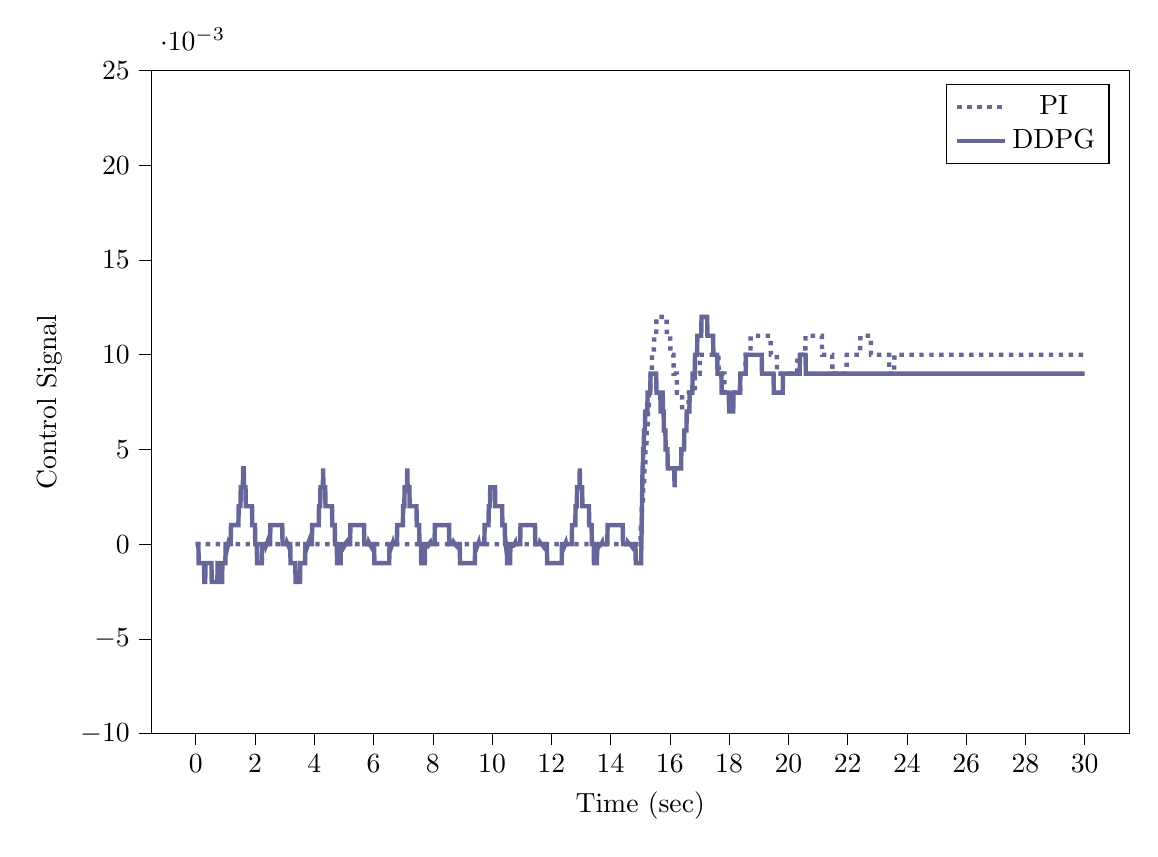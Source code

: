 % This file was created by tikzplotlib v0.9.1.
\begin{tikzpicture}

\definecolor{color0}{rgb}{0.122,0.467,0.706}
\definecolor{color1}{rgb}{1,0.498,0.055}

\begin{axis}[
compat=newest,
tick align=outside,
tick pos=left,
x grid style={white!69.02!black},
xmin=-1.5, xmax=31.5,
xtick style={color=black},
y grid style={white!69.02!black},
ymin=-0.01, ymax=0.025,
ytick style={color=black},
%yticklabel style={
%        /pgf/number format/.cd,
%        	fixed,
%        	fixed zerofill,
%         	precision=3,
%        /tikz/.cd
%},
scaled y ticks=true,
scaled y ticks=base 10:3,
width=14cm,
height=10cm,
xlabel=Time (sec),
ylabel=Control Signal
%y label style={at={(-0.2,0.5)}}
]

\addplot [ultra thick, blue!20!gray, dotted]
table {%
0 0
0.01 0
0.02 0
0.03 0
0.04 0
0.05 0
0.06 0
0.07 0
0.08 0
0.09 0
0.1 0
0.11 0
0.12 0
0.13 0
0.14 0
0.15 0
0.16 0
0.17 0
0.18 0
0.19 0
0.2 0
0.21 0
0.22 0
0.23 0
0.24 0
0.25 0
0.26 0
0.27 0
0.28 0
0.29 0
0.3 0
0.31 0
0.32 0
0.33 0
0.34 0
0.35 0
0.36 0
0.37 0
0.38 0
0.39 0
0.4 0
0.41 0
0.42 0
0.43 0
0.44 0
0.45 0
0.46 0
0.47 0
0.48 0
0.49 0
0.5 0
0.51 0
0.52 0
0.53 0
0.54 0
0.55 0
0.56 0
0.57 0
0.58 0
0.59 0
0.6 0
0.61 0
0.62 0
0.63 0
0.64 0
0.65 0
0.66 0
0.67 0
0.68 0
0.69 0
0.7 0
0.71 0
0.72 0
0.73 0
0.74 0
0.75 0
0.76 0
0.77 0
0.78 0
0.79 0
0.8 0
0.81 0
0.82 0
0.83 0
0.84 0
0.85 0
0.86 0
0.87 0
0.88 0
0.89 0
0.9 0
0.91 0
0.92 0
0.93 0
0.94 0
0.95 0
0.96 0
0.97 0
0.98 0
0.99 0
1 0
1.01 0
1.02 0
1.03 0
1.04 0
1.05 0
1.06 0
1.07 0
1.08 0
1.09 0
1.1 0
1.11 0
1.12 0
1.13 0
1.14 0
1.15 0
1.16 0
1.17 0
1.18 0
1.19 0
1.2 0
1.21 0
1.22 0
1.23 0
1.24 0
1.25 0
1.26 0
1.27 0
1.28 0
1.29 0
1.3 0
1.31 0
1.32 0
1.33 0
1.34 0
1.35 0
1.36 0
1.37 0
1.38 0
1.39 0
1.4 0
1.41 0
1.42 0
1.43 0
1.44 0
1.45 0
1.46 0
1.47 0
1.48 0
1.49 0
1.5 0
1.51 0
1.52 0
1.53 0
1.54 0
1.55 0
1.56 0
1.57 0
1.58 0
1.59 0
1.6 0
1.61 0
1.62 0
1.63 0
1.64 0
1.65 0
1.66 0
1.67 0
1.68 0
1.69 0
1.7 0
1.71 0
1.72 0
1.73 0
1.74 0
1.75 0
1.76 0
1.77 0
1.78 0
1.79 0
1.8 0
1.81 0
1.82 0
1.83 0
1.84 0
1.85 0
1.86 0
1.87 0
1.88 0
1.89 0
1.9 0
1.91 0
1.92 0
1.93 0
1.94 0
1.95 0
1.96 0
1.97 0
1.98 0
1.99 0
2 0
2.01 0
2.02 0
2.03 0
2.04 0
2.05 0
2.06 0
2.07 0
2.08 0
2.09 0
2.1 0
2.11 0
2.12 0
2.13 0
2.14 0
2.15 0
2.16 0
2.17 0
2.18 0
2.19 0
2.2 0
2.21 0
2.22 0
2.23 0
2.24 0
2.25 0
2.26 0
2.27 0
2.28 0
2.29 0
2.3 0
2.31 0
2.32 0
2.33 0
2.34 0
2.35 0
2.36 0
2.37 0
2.38 0
2.39 0
2.4 0
2.41 0
2.42 0
2.43 0
2.44 0
2.45 0
2.46 0
2.47 0
2.48 0
2.49 0
2.5 0
2.51 0
2.52 0
2.53 0
2.54 0
2.55 0
2.56 0
2.57 0
2.58 0
2.59 0
2.6 0
2.61 0
2.62 0
2.63 0
2.64 0
2.65 0
2.66 0
2.67 0
2.68 0
2.69 0
2.7 0
2.71 0
2.72 0
2.73 0
2.74 0
2.75 0
2.76 0
2.77 0
2.78 0
2.79 0
2.8 0
2.81 0
2.82 0
2.83 0
2.84 0
2.85 0
2.86 0
2.87 0
2.88 0
2.89 0
2.9 0
2.91 0
2.92 0
2.93 0
2.94 0
2.95 0
2.96 0
2.97 0
2.98 0
2.99 0
3.0 0
3.01 0
3.02 0
3.03 0
3.04 0
3.05 0
3.06 0
3.07 0
3.08 0
3.09 0
3.1 0
3.11 0
3.12 0
3.13 0
3.14 0
3.15 0
3.16 0
3.17 0
3.18 0
3.19 0
3.2 0
3.21 0
3.22 0
3.23 0
3.24 0
3.25 0
3.26 0
3.27 0
3.28 0
3.29 0
3.3 0
3.31 0
3.32 0
3.33 0
3.34 0
3.35 0
3.36 0
3.37 0
3.38 0
3.39 0
3.4 0
3.41 0
3.42 0
3.43 0
3.44 0
3.45 0
3.46 0
3.47 0
3.48 0
3.49 0
3.5 0
3.51 0
3.52 0
3.53 0
3.54 0
3.55 0
3.56 0
3.57 0
3.58 0
3.59 0
3.6 0
3.61 0
3.62 0
3.63 0
3.64 0
3.65 0
3.66 0
3.67 0
3.68 0
3.69 0
3.7 0
3.71 0
3.72 0
3.73 0
3.74 0
3.75 0
3.76 0
3.77 0
3.78 0
3.79 0
3.8 0
3.81 0
3.82 0
3.83 0
3.84 0
3.85 0
3.86 0
3.87 0
3.88 0
3.89 0
3.9 0
3.91 0
3.92 0
3.93 0
3.94 0
3.95 0
3.96 0
3.97 0
3.98 0
3.99 0
4.0 0
4.01 0
4.02 0
4.03 0
4.04 0
4.05 0
4.06 0
4.07 0
4.08 0
4.09 0
4.1 0
4.11 0
4.12 0
4.13 0
4.14 0
4.15 0
4.16 0
4.17 0
4.18 0
4.19 0
4.2 0
4.21 0
4.22 0
4.23 0
4.24 0
4.25 0
4.26 0
4.27 0
4.28 0
4.29 0
4.3 0
4.31 0
4.32 0
4.33 0
4.34 0
4.35 0
4.36 0
4.37 0
4.38 0
4.39 0
4.4 0
4.41 0
4.42 0
4.43 0
4.44 0
4.45 0
4.46 0
4.47 0
4.48 0
4.49 0
4.5 0
4.51 0
4.52 0
4.53 0
4.54 0
4.55 0
4.56 0
4.57 0
4.58 0
4.59 0
4.6 0
4.61 0
4.62 0
4.63 0
4.64 0
4.65 0
4.66 0
4.67 0
4.68 0
4.69 0
4.7 0
4.71 0
4.72 0
4.73 0
4.74 0
4.75 0
4.76 0
4.77 0
4.78 0
4.79 0
4.8 0
4.81 0
4.82 0
4.83 0
4.84 0
4.85 0
4.86 0
4.87 0
4.88 0
4.89 0
4.9 0
4.91 0
4.92 0
4.93 0
4.94 0
4.95 0
4.96 0
4.97 0
4.98 0
4.99 0
5.0 0
5.01 0
5.02 0
5.03 0
5.04 0
5.05 0
5.06 0
5.07 0
5.08 0
5.09 0
5.1 0
5.11 0
5.12 0
5.13 0
5.14 0
5.15 0
5.16 0
5.17 0
5.18 0
5.19 0
5.2 0
5.21 0
5.22 0
5.23 0
5.24 0
5.25 0
5.26 0
5.27 0
5.28 0
5.29 0
5.3 0
5.31 0
5.32 0
5.33 0
5.34 0
5.35 0
5.36 0
5.37 0
5.38 0
5.39 0
5.4 0
5.41 0
5.42 0
5.43 0
5.44 0
5.45 0
5.46 0
5.47 0
5.48 0
5.49 0
5.5 0
5.51 0
5.52 0
5.53 0
5.54 0
5.55 0
5.56 0
5.57 0
5.58 0
5.59 0
5.6 0
5.61 0
5.62 0
5.63 0
5.64 0
5.65 0
5.66 0
5.67 0
5.68 0
5.69 0
5.7 0
5.71 0
5.72 0
5.73 0
5.74 0
5.75 0
5.76 0
5.77 0
5.78 0
5.79 0
5.8 0
5.81 0
5.82 0
5.83 0
5.84 0
5.85 0
5.86 0
5.87 0
5.88 0
5.89 0
5.9 0
5.91 0
5.92 0
5.93 0
5.94 0
5.95 0
5.96 0
5.97 0
5.98 0
5.99 0
6.0 0
6.01 0
6.02 0
6.03 0
6.04 0
6.05 0
6.06 0
6.07 0
6.08 0
6.09 0
6.1 0
6.11 0
6.12 0
6.13 0
6.14 0
6.15 0
6.16 0
6.17 0
6.18 0
6.19 0
6.2 0
6.21 0
6.22 0
6.23 0
6.24 0
6.25 0
6.26 0
6.27 0
6.28 0
6.29 0
6.3 0
6.31 0
6.32 0
6.33 0
6.34 0
6.35 0
6.36 0
6.37 0
6.38 0
6.39 0
6.4 0
6.41 0
6.42 0
6.43 0
6.44 0
6.45 0
6.46 0
6.47 0
6.48 0
6.49 0
6.5 0
6.51 0
6.52 0
6.53 0
6.54 0
6.55 0
6.56 0
6.57 0
6.58 0
6.59 0
6.6 0
6.61 0
6.62 0
6.63 0
6.64 0
6.65 0
6.66 0
6.67 0
6.68 0
6.69 0
6.7 0
6.71 0
6.72 0
6.73 0
6.74 0
6.75 0
6.76 0
6.77 0
6.78 0
6.79 0
6.8 0
6.81 0
6.82 0
6.83 0
6.84 0
6.85 0
6.86 0
6.87 0
6.88 0
6.89 0
6.9 0
6.91 0
6.92 0
6.93 0
6.94 0
6.95 0
6.96 0
6.97 0
6.98 0
6.99 0
7.0 0
7.01 0
7.02 0
7.03 0
7.04 0
7.05 0
7.06 0
7.07 0
7.08 0
7.09 0
7.1 0
7.11 0
7.12 0
7.13 0
7.14 0
7.15 0
7.16 0
7.17 0
7.18 0
7.19 0
7.2 0
7.21 0
7.22 0
7.23 0
7.24 0
7.25 0
7.26 0
7.27 0
7.28 0
7.29 0
7.3 0
7.31 0
7.32 0
7.33 0
7.34 0
7.35 0
7.36 0
7.37 0
7.38 0
7.39 0
7.4 0
7.41 0
7.42 0
7.43 0
7.44 0
7.45 0
7.46 0
7.47 0
7.48 0
7.49 0
7.5 0
7.51 0
7.52 0
7.53 0
7.54 0
7.55 0
7.56 0
7.57 0
7.58 0
7.59 0
7.6 0
7.61 0
7.62 0
7.63 0
7.64 0
7.65 0
7.66 0
7.67 0
7.68 0
7.69 0
7.7 0
7.71 0
7.72 0
7.73 0
7.74 0
7.75 0
7.76 0
7.77 0
7.78 0
7.79 0
7.8 0
7.81 0
7.82 0
7.83 0
7.84 0
7.85 0
7.86 0
7.87 0
7.88 0
7.89 0
7.9 0
7.91 0
7.92 0
7.93 0
7.94 0
7.95 0
7.96 0
7.97 0
7.98 0
7.99 0
8.0 0
8.01 0
8.02 0
8.03 0
8.04 0
8.05 0
8.06 0
8.07 0
8.08 0
8.09 0
8.1 0
8.11 0
8.12 0
8.13 0
8.14 0
8.15 0
8.16 0
8.17 0
8.18 0
8.19 0
8.2 0
8.21 0
8.22 0
8.23 0
8.24 0
8.25 0
8.26 0
8.27 0
8.28 0
8.29 0
8.3 0
8.31 0
8.32 0
8.33 0
8.34 0
8.35 0
8.36 0
8.37 0
8.38 0
8.39 0
8.4 0
8.41 0
8.42 0
8.43 0
8.44 0
8.45 0
8.46 0
8.47 0
8.48 0
8.49 0
8.5 0
8.51 0
8.52 0
8.53 0
8.54 0
8.55 0
8.56 0
8.57 0
8.58 0
8.59 0
8.6 0
8.61 0
8.62 0
8.63 0
8.64 0
8.65 0
8.66 0
8.67 0
8.68 0
8.69 0
8.7 0
8.71 0
8.72 0
8.73 0
8.74 0
8.75 0
8.76 0
8.77 0
8.78 0
8.79 0
8.8 0
8.81 0
8.82 0
8.83 0
8.84 0
8.85 0
8.86 0
8.87 0
8.88 0
8.89 0
8.9 0
8.91 0
8.92 0
8.93 0
8.94 0
8.95 0
8.96 0
8.97 0
8.98 0
8.99 0
9.0 0
9.01 0
9.02 0
9.03 0
9.04 0
9.05 0
9.06 0
9.07 0
9.08 0
9.09 0
9.1 0
9.11 0
9.12 0
9.13 0
9.14 0
9.15 0
9.16 0
9.17 0
9.18 0
9.19 0
9.2 0
9.21 0
9.22 0
9.23 0
9.24 0
9.25 0
9.26 0
9.27 0
9.28 0
9.29 0
9.3 0
9.31 0
9.32 0
9.33 0
9.34 0
9.35 0
9.36 0
9.37 0
9.38 0
9.39 0
9.4 0
9.41 0
9.42 0
9.43 0
9.44 0
9.45 0
9.46 0
9.47 0
9.48 0
9.49 0
9.5 0
9.51 0
9.52 0
9.53 0
9.54 0
9.55 0
9.56 0
9.57 0
9.58 0
9.59 0
9.6 0
9.61 0
9.62 0
9.63 0
9.64 0
9.65 0
9.66 0
9.67 0
9.68 0
9.69 0
9.7 0
9.71 0
9.72 0
9.73 0
9.74 0
9.75 0
9.76 0
9.77 0
9.78 0
9.79 0
9.8 0
9.81 0
9.82 0
9.83 0
9.84 0
9.85 0
9.86 0
9.87 0
9.88 0
9.89 0
9.9 0
9.91 0
9.92 0
9.93 0
9.94 0
9.95 0
9.96 0
9.97 0
9.98 0
9.99 0
10.0 0
10.01 0
10.02 0
10.03 0
10.04 0
10.05 0
10.06 0
10.07 0
10.08 0
10.09 0
10.1 0
10.11 0
10.12 0
10.13 0
10.14 0
10.15 0
10.16 0
10.17 0
10.18 0
10.19 0
10.2 0
10.21 0
10.22 0
10.23 0
10.24 0
10.25 0
10.26 0
10.27 0
10.28 0
10.29 0
10.3 0
10.31 0
10.32 0
10.33 0
10.34 0
10.35 0
10.36 0
10.37 0
10.38 0
10.39 0
10.4 0
10.41 0
10.42 0
10.43 0
10.44 0
10.45 0
10.46 0
10.47 0
10.48 0
10.49 0
10.5 0
10.51 0
10.52 0
10.53 0
10.54 0
10.55 0
10.56 0
10.57 0
10.58 0
10.59 0
10.6 0
10.61 0
10.62 0
10.63 0
10.64 0
10.65 0
10.66 0
10.67 0
10.68 0
10.69 0
10.7 0
10.71 0
10.72 0
10.73 0
10.74 0
10.75 0
10.76 0
10.77 0
10.78 0
10.79 0
10.8 0
10.81 0
10.82 0
10.83 0
10.84 0
10.85 0
10.86 0
10.87 0
10.88 0
10.89 0
10.9 0
10.91 0
10.92 0
10.93 0
10.94 0
10.95 0
10.96 0
10.97 0
10.98 0
10.99 0
11.0 0
11.01 0
11.02 0
11.03 0
11.04 0
11.05 0
11.06 0
11.07 0
11.08 0
11.09 0
11.1 0
11.11 0
11.12 0
11.13 0
11.14 0
11.15 0
11.16 0
11.17 0
11.18 0
11.19 0
11.2 0
11.21 0
11.22 0
11.23 0
11.24 0
11.25 0
11.26 0
11.27 0
11.28 0
11.29 0
11.3 0
11.31 0
11.32 0
11.33 0
11.34 0
11.35 0
11.36 0
11.37 0
11.38 0
11.39 0
11.4 0
11.41 0
11.42 0
11.43 0
11.44 0
11.45 0
11.46 0
11.47 0
11.48 0
11.49 0
11.5 0
11.51 0
11.52 0
11.53 0
11.54 0
11.55 0
11.56 0
11.57 0
11.58 0
11.59 0
11.6 0
11.61 0
11.62 0
11.63 0
11.64 0
11.65 0
11.66 0
11.67 0
11.68 0
11.69 0
11.7 0
11.71 0
11.72 0
11.73 0
11.74 0
11.75 0
11.76 0
11.77 0
11.78 0
11.79 0
11.8 0
11.81 0
11.82 0
11.83 0
11.84 0
11.85 0
11.86 0
11.87 0
11.88 0
11.89 0
11.9 0
11.91 0
11.92 0
11.93 0
11.94 0
11.95 0
11.96 0
11.97 0
11.98 0
11.99 0
12.0 0
12.01 0
12.02 0
12.03 0
12.04 0
12.05 0
12.06 0
12.07 0
12.08 0
12.09 0
12.1 0
12.11 0
12.12 0
12.13 0
12.14 0
12.15 0
12.16 0
12.17 0
12.18 0
12.19 0
12.2 0
12.21 0
12.22 0
12.23 0
12.24 0
12.25 0
12.26 0
12.27 0
12.28 0
12.29 0
12.3 0
12.31 0
12.32 0
12.33 0
12.34 0
12.35 0
12.36 0
12.37 0
12.38 0
12.39 0
12.4 0
12.41 0
12.42 0
12.43 0
12.44 0
12.45 0
12.46 0
12.47 0
12.48 0
12.49 0
12.5 0
12.51 0
12.52 0
12.53 0
12.54 0
12.55 0
12.56 0
12.57 0
12.58 0
12.59 0
12.6 0
12.61 0
12.62 0
12.63 0
12.64 0
12.65 0
12.66 0
12.67 0
12.68 0
12.69 0
12.7 0
12.71 0
12.72 0
12.73 0
12.74 0
12.75 0
12.76 0
12.77 0
12.78 0
12.79 0
12.8 0
12.81 0
12.82 0
12.83 0
12.84 0
12.85 0
12.86 0
12.87 0
12.88 0
12.89 0
12.9 0
12.91 0
12.92 0
12.93 0
12.94 0
12.95 0
12.96 0
12.97 0
12.98 0
12.99 0
13.0 0
13.01 0
13.02 0
13.03 0
13.04 0
13.05 0
13.06 0
13.07 0
13.08 0
13.09 0
13.1 0
13.11 0
13.12 0
13.13 0
13.14 0
13.15 0
13.16 0
13.17 0
13.18 0
13.19 0
13.2 0
13.21 0
13.22 0
13.23 0
13.24 0
13.25 0
13.26 0
13.27 0
13.28 0
13.29 0
13.3 0
13.31 0
13.32 0
13.33 0
13.34 0
13.35 0
13.36 0
13.37 0
13.38 0
13.39 0
13.4 0
13.41 0
13.42 0
13.43 0
13.44 0
13.45 0
13.46 0
13.47 0
13.48 0
13.49 0
13.5 0
13.51 0
13.52 0
13.53 0
13.54 0
13.55 0
13.56 0
13.57 0
13.58 0
13.59 0
13.6 0
13.61 0
13.62 0
13.63 0
13.64 0
13.65 0
13.66 0
13.67 0
13.68 0
13.69 0
13.7 0
13.71 0
13.72 0
13.73 0
13.74 0
13.75 0
13.76 0
13.77 0
13.78 0
13.79 0
13.8 0
13.81 0
13.82 0
13.83 0
13.84 0
13.85 0
13.86 0
13.87 0
13.88 0
13.89 0
13.9 0
13.91 0
13.92 0
13.93 0
13.94 0
13.95 0
13.96 0
13.97 0
13.98 0
13.99 0
14.0 0
14.01 0
14.02 0
14.03 0
14.04 0
14.05 0
14.06 0
14.07 0
14.08 0
14.09 0
14.1 0
14.11 0
14.12 0
14.13 0
14.14 0
14.15 0
14.16 0
14.17 0
14.18 0
14.19 0
14.2 0
14.21 0
14.22 0
14.23 0
14.24 0
14.25 0
14.26 0
14.27 0
14.28 0
14.29 0
14.3 0
14.31 0
14.32 0
14.33 0
14.34 0
14.35 0
14.36 0
14.37 0
14.38 0
14.39 0
14.4 0
14.41 0
14.42 0
14.43 0
14.44 0
14.45 0
14.46 0
14.47 0
14.48 0
14.49 0
14.5 0
14.51 0
14.52 0
14.53 0
14.54 0
14.55 0
14.56 0
14.57 0
14.58 0
14.59 0
14.6 0
14.61 0
14.62 0
14.63 0
14.64 0
14.65 0
14.66 0
14.67 0
14.68 0
14.69 0
14.7 0
14.71 0
14.72 0
14.73 0
14.74 0
14.75 0
14.76 0
14.77 0
14.78 0
14.79 0
14.8 0
14.81 0
14.82 0
14.83 0
14.84 0
14.85 0
14.86 0
14.87 0
14.88 0
14.89 0
14.9 0
14.91 0
14.92 0
14.93 0
14.94 0
14.95 0
14.96 0
14.97 0
14.98 0
14.99 0
15.0 1.651e-09
15.01 0.0
15.02 0.001
15.03 0.001
15.04 0.001
15.05 0.001
15.06 0.002
15.07 0.002
15.08 0.002
15.09 0.002
15.1 0.003
15.11 0.003
15.12 0.003
15.13 0.003
15.14 0.004
15.15 0.004
15.16 0.004
15.17 0.004
15.18 0.005
15.19 0.005
15.2 0.005
15.21 0.005
15.22 0.006
15.23 0.006
15.24 0.006
15.25 0.006
15.26 0.007
15.27 0.007
15.28 0.007
15.29 0.007
15.3 0.008
15.31 0.008
15.32 0.008
15.33 0.008
15.34 0.008
15.35 0.009
15.36 0.009
15.37 0.009
15.38 0.009
15.39 0.009
15.4 0.01
15.41 0.01
15.42 0.01
15.43 0.01
15.44 0.01
15.45 0.01
15.46 0.01
15.47 0.011
15.48 0.011
15.49 0.011
15.5 0.011
15.51 0.011
15.52 0.011
15.53 0.011
15.54 0.011
15.55 0.012
15.56 0.012
15.57 0.012
15.58 0.012
15.59 0.012
15.6 0.012
15.61 0.012
15.62 0.012
15.63 0.012
15.64 0.012
15.65 0.012
15.66 0.012
15.67 0.012
15.68 0.012
15.69 0.012
15.7 0.012
15.71 0.012
15.72 0.012
15.73 0.012
15.74 0.012
15.75 0.012
15.76 0.012
15.77 0.012
15.78 0.012
15.79 0.012
15.8 0.012
15.81 0.012
15.82 0.012
15.83 0.012
15.84 0.012
15.85 0.012
15.86 0.012
15.87 0.012
15.88 0.012
15.89 0.012
15.9 0.011
15.91 0.011
15.92 0.011
15.93 0.011
15.94 0.011
15.95 0.011
15.96 0.011
15.97 0.011
15.98 0.011
15.99 0.011
16.0 0.011
16.01 0.011
16.02 0.01
16.03 0.01
16.04 0.01
16.05 0.01
16.06 0.01
16.07 0.01
16.08 0.01
16.09 0.01
16.1 0.01
16.11 0.01
16.12 0.01
16.13 0.009
16.14 0.009
16.15 0.009
16.16 0.009
16.17 0.009
16.18 0.009
16.19 0.009
16.2 0.009
16.21 0.009
16.22 0.009
16.23 0.009
16.24 0.008
16.25 0.008
16.26 0.008
16.27 0.008
16.28 0.008
16.29 0.008
16.3 0.008
16.31 0.008
16.32 0.008
16.33 0.008
16.34 0.008
16.35 0.008
16.36 0.008
16.37 0.008
16.38 0.008
16.39 0.008
16.4 0.008
16.41 0.008
16.42 0.007
16.43 0.007
16.44 0.007
16.45 0.007
16.46 0.007
16.47 0.007
16.48 0.007
16.49 0.007
16.5 0.007
16.51 0.007
16.52 0.007
16.53 0.007
16.54 0.007
16.55 0.007
16.56 0.007
16.57 0.007
16.58 0.007
16.59 0.007
16.6 0.007
16.61 0.007
16.62 0.007
16.63 0.007
16.64 0.008
16.65 0.008
16.66 0.008
16.67 0.008
16.68 0.008
16.69 0.008
16.7 0.008
16.71 0.008
16.72 0.008
16.73 0.008
16.74 0.008
16.75 0.008
16.76 0.008
16.77 0.008
16.78 0.008
16.79 0.008
16.8 0.008
16.81 0.008
16.82 0.008
16.83 0.008
16.84 0.008
16.85 0.009
16.86 0.009
16.87 0.009
16.88 0.009
16.89 0.009
16.9 0.009
16.91 0.009
16.92 0.009
16.93 0.009
16.94 0.009
16.95 0.009
16.96 0.009
16.97 0.009
16.98 0.009
16.99 0.009
17.0 0.009
17.01 0.009
17.02 0.01
17.03 0.01
17.04 0.01
17.05 0.01
17.06 0.01
17.07 0.01
17.08 0.01
17.09 0.01
17.1 0.01
17.11 0.01
17.12 0.01
17.13 0.01
17.14 0.01
17.15 0.01
17.16 0.01
17.17 0.01
17.18 0.01
17.19 0.01
17.2 0.01
17.21 0.01
17.22 0.01
17.23 0.01
17.24 0.01
17.25 0.01
17.26 0.01
17.27 0.01
17.28 0.01
17.29 0.01
17.3 0.01
17.31 0.01
17.32 0.01
17.33 0.01
17.34 0.01
17.35 0.01
17.36 0.01
17.37 0.01
17.38 0.01
17.39 0.01
17.4 0.01
17.41 0.01
17.42 0.01
17.43 0.01
17.44 0.01
17.45 0.01
17.46 0.01
17.47 0.01
17.48 0.01
17.49 0.01
17.5 0.01
17.51 0.01
17.52 0.01
17.53 0.01
17.54 0.01
17.55 0.01
17.56 0.01
17.57 0.01
17.58 0.01
17.59 0.01
17.6 0.01
17.61 0.01
17.62 0.01
17.63 0.01
17.64 0.01
17.65 0.009
17.66 0.009
17.67 0.009
17.68 0.009
17.69 0.009
17.7 0.009
17.71 0.009
17.72 0.009
17.73 0.009
17.74 0.009
17.75 0.009
17.76 0.009
17.77 0.009
17.78 0.009
17.79 0.009
17.8 0.009
17.81 0.009
17.82 0.009
17.83 0.009
17.84 0.009
17.85 0.008
17.86 0.008
17.87 0.008
17.88 0.008
17.89 0.008
17.9 0.008
17.91 0.008
17.92 0.008
17.93 0.008
17.94 0.008
17.95 0.008
17.96 0.008
17.97 0.008
17.98 0.008
17.99 0.008
18 0.008
18.01 0.008
18.02 0.008
18.03 0.008
18.04 0.008
18.05 0.008
18.06 0.008
18.07 0.008
18.08 0.008
18.09 0.008
18.1 0.008
18.11 0.008
18.12 0.008
18.13 0.008
18.14 0.008
18.15 0.008
18.16 0.008
18.17 0.008
18.18 0.008
18.19 0.008
18.2 0.008
18.21 0.008
18.22 0.008
18.23 0.008
18.24 0.008
18.25 0.008
18.26 0.008
18.27 0.008
18.28 0.008
18.29 0.008
18.3 0.008
18.31 0.008
18.32 0.008
18.33 0.008
18.34 0.008
18.35 0.008
18.36 0.008
18.37 0.008
18.38 0.009
18.39 0.009
18.4 0.009
18.41 0.009
18.42 0.009
18.43 0.009
18.44 0.009
18.45 0.009
18.46 0.009
18.47 0.009
18.48 0.009
18.49 0.009
18.5 0.009
18.51 0.009
18.52 0.009
18.53 0.009
18.54 0.009
18.55 0.009
18.56 0.01
18.57 0.01
18.58 0.01
18.59 0.01
18.6 0.01
18.61 0.01
18.62 0.01
18.63 0.01
18.64 0.01
18.65 0.01
18.66 0.01
18.67 0.01
18.68 0.01
18.69 0.01
18.7 0.01
18.71 0.01
18.72 0.01
18.73 0.011
18.74 0.011
18.75 0.011
18.76 0.011
18.77 0.011
18.78 0.011
18.79 0.011
18.8 0.011
18.81 0.011
18.82 0.011
18.83 0.011
18.84 0.011
18.85 0.011
18.86 0.011
18.87 0.011
18.88 0.011
18.89 0.011
18.9 0.011
18.91 0.011
18.92 0.011
18.93 0.011
18.94 0.011
18.95 0.011
18.96 0.011
18.97 0.011
18.98 0.011
18.99 0.011
19.0 0.011
19.01 0.011
19.02 0.011
19.03 0.011
19.04 0.011
19.05 0.011
19.06 0.011
19.07 0.011
19.08 0.011
19.09 0.011
19.1 0.011
19.11 0.011
19.12 0.011
19.13 0.011
19.14 0.011
19.15 0.011
19.16 0.011
19.17 0.011
19.18 0.011
19.19 0.011
19.2 0.011
19.21 0.011
19.22 0.011
19.23 0.011
19.24 0.011
19.25 0.011
19.26 0.011
19.27 0.011
19.28 0.011
19.29 0.011
19.3 0.011
19.31 0.011
19.32 0.011
19.33 0.011
19.34 0.011
19.35 0.011
19.36 0.011
19.37 0.011
19.38 0.011
19.39 0.011
19.4 0.011
19.41 0.01
19.42 0.01
19.43 0.01
19.44 0.01
19.45 0.01
19.46 0.01
19.47 0.01
19.48 0.01
19.49 0.01
19.5 0.01
19.51 0.01
19.52 0.01
19.53 0.01
19.54 0.01
19.55 0.01
19.56 0.01
19.57 0.01
19.58 0.01
19.59 0.01
19.6 0.01
19.61 0.01
19.62 0.009
19.63 0.009
19.64 0.009
19.65 0.009
19.66 0.009
19.67 0.009
19.68 0.009
19.69 0.009
19.7 0.009
19.71 0.009
19.72 0.009
19.73 0.009
19.74 0.009
19.75 0.009
19.76 0.009
19.77 0.009
19.78 0.009
19.79 0.009
19.8 0.009
19.81 0.009
19.82 0.009
19.83 0.009
19.84 0.009
19.85 0.009
19.86 0.009
19.87 0.009
19.88 0.009
19.89 0.009
19.9 0.009
19.91 0.009
19.92 0.009
19.93 0.009
19.94 0.009
19.95 0.009
19.96 0.009
19.97 0.009
19.98 0.009
19.99 0.009
20.0 0.009
20.01 0.009
20.02 0.009
20.03 0.009
20.04 0.009
20.05 0.009
20.06 0.009
20.07 0.009
20.08 0.009
20.09 0.009
20.1 0.009
20.11 0.009
20.12 0.009
20.13 0.009
20.14 0.009
20.15 0.009
20.16 0.009
20.17 0.009
20.18 0.009
20.19 0.009
20.2 0.009
20.21 0.009
20.22 0.009
20.23 0.009
20.24 0.009
20.25 0.009
20.26 0.009
20.27 0.009
20.28 0.009
20.29 0.009
20.3 0.009
20.31 0.01
20.32 0.01
20.33 0.01
20.34 0.01
20.35 0.01
20.36 0.01
20.37 0.01
20.38 0.01
20.39 0.01
20.4 0.01
20.41 0.01
20.42 0.01
20.43 0.01
20.44 0.01
20.45 0.01
20.46 0.01
20.47 0.01
20.48 0.01
20.49 0.01
20.5 0.01
20.51 0.01
20.52 0.01
20.53 0.01
20.54 0.01
20.55 0.01
20.56 0.01
20.57 0.01
20.58 0.011
20.59 0.011
20.6 0.011
20.61 0.011
20.62 0.011
20.63 0.011
20.64 0.011
20.65 0.011
20.66 0.011
20.67 0.011
20.68 0.011
20.69 0.011
20.7 0.011
20.71 0.011
20.72 0.011
20.73 0.011
20.74 0.011
20.75 0.011
20.76 0.011
20.77 0.011
20.78 0.011
20.79 0.011
20.8 0.011
20.81 0.011
20.82 0.011
20.83 0.011
20.84 0.011
20.85 0.011
20.86 0.011
20.87 0.011
20.88 0.011
20.89 0.011
20.9 0.011
20.91 0.011
20.92 0.011
20.93 0.011
20.94 0.011
20.95 0.011
20.96 0.011
20.97 0.011
20.98 0.011
20.99 0.011
21.0 0.011
21.01 0.011
21.02 0.011
21.03 0.011
21.04 0.011
21.05 0.011
21.06 0.011
21.07 0.011
21.08 0.011
21.09 0.011
21.1 0.011
21.11 0.011
21.12 0.011
21.13 0.011
21.14 0.01
21.15 0.01
21.16 0.01
21.17 0.01
21.18 0.01
21.19 0.01
21.2 0.01
21.21 0.01
21.22 0.01
21.23 0.01
21.24 0.01
21.25 0.01
21.26 0.01
21.27 0.01
21.28 0.01
21.29 0.01
21.3 0.01
21.31 0.01
21.32 0.01
21.33 0.01
21.34 0.01
21.35 0.01
21.36 0.01
21.37 0.01
21.38 0.01
21.39 0.01
21.4 0.01
21.41 0.01
21.42 0.01
21.43 0.01
21.44 0.01
21.45 0.01
21.46 0.01
21.47 0.01
21.48 0.01
21.49 0.009
21.5 0.009
21.51 0.009
21.52 0.009
21.53 0.009
21.54 0.009
21.55 0.009
21.56 0.009
21.57 0.009
21.58 0.009
21.59 0.009
21.6 0.009
21.61 0.009
21.62 0.009
21.63 0.009
21.64 0.009
21.65 0.009
21.66 0.009
21.67 0.009
21.68 0.009
21.69 0.009
21.7 0.009
21.71 0.009
21.72 0.009
21.73 0.009
21.74 0.009
21.75 0.009
21.76 0.009
21.77 0.009
21.78 0.009
21.79 0.009
21.8 0.009
21.81 0.009
21.82 0.009
21.83 0.009
21.84 0.009
21.85 0.009
21.86 0.009
21.87 0.009
21.88 0.009
21.89 0.009
21.9 0.009
21.91 0.009
21.92 0.009
21.93 0.009
21.94 0.009
21.95 0.009
21.96 0.009
21.97 0.01
21.98 0.01
21.99 0.01
22.0 0.01
22.01 0.01
22.02 0.01
22.03 0.01
22.04 0.01
22.05 0.01
22.06 0.01
22.07 0.01
22.08 0.01
22.09 0.01
22.1 0.01
22.11 0.01
22.12 0.01
22.13 0.01
22.14 0.01
22.15 0.01
22.16 0.01
22.17 0.01
22.18 0.01
22.19 0.01
22.2 0.01
22.21 0.01
22.22 0.01
22.23 0.01
22.24 0.01
22.25 0.01
22.26 0.01
22.27 0.01
22.28 0.01
22.29 0.01
22.3 0.01
22.31 0.01
22.32 0.01
22.33 0.01
22.34 0.01
22.35 0.01
22.36 0.01
22.37 0.01
22.38 0.01
22.39 0.01
22.4 0.01
22.41 0.01
22.42 0.01
22.43 0.011
22.44 0.011
22.45 0.011
22.46 0.011
22.47 0.011
22.48 0.011
22.49 0.011
22.5 0.011
22.51 0.011
22.52 0.011
22.53 0.011
22.54 0.011
22.55 0.011
22.56 0.011
22.57 0.011
22.58 0.011
22.59 0.011
22.6 0.011
22.61 0.011
22.62 0.011
22.63 0.011
22.64 0.011
22.65 0.011
22.66 0.011
22.67 0.011
22.68 0.011
22.69 0.011
22.7 0.011
22.71 0.011
22.72 0.011
22.73 0.011
22.74 0.011
22.75 0.011
22.76 0.011
22.77 0.011
22.78 0.011
22.79 0.01
22.8 0.01
22.81 0.01
22.82 0.01
22.83 0.01
22.84 0.01
22.85 0.01
22.86 0.01
22.87 0.01
22.88 0.01
22.89 0.01
22.9 0.01
22.91 0.01
22.92 0.01
22.93 0.01
22.94 0.01
22.95 0.01
22.96 0.01
22.97 0.01
22.98 0.01
22.99 0.01
23.0 0.01
23.01 0.01
23.02 0.01
23.03 0.01
23.04 0.01
23.05 0.01
23.06 0.01
23.07 0.01
23.08 0.01
23.09 0.01
23.1 0.01
23.11 0.01
23.12 0.01
23.13 0.01
23.14 0.01
23.15 0.01
23.16 0.01
23.17 0.01
23.18 0.01
23.19 0.01
23.2 0.01
23.21 0.01
23.22 0.01
23.23 0.01
23.24 0.01
23.25 0.01
23.26 0.01
23.27 0.01
23.28 0.01
23.29 0.01
23.3 0.01
23.31 0.01
23.32 0.01
23.33 0.01
23.34 0.01
23.35 0.01
23.36 0.01
23.37 0.01
23.38 0.01
23.39 0.01
23.4 0.01
23.41 0.009
23.42 0.009
23.43 0.009
23.44 0.009
23.45 0.009
23.46 0.009
23.47 0.009
23.48 0.009
23.49 0.009
23.5 0.009
23.51 0.009
23.52 0.009
23.53 0.009
23.54 0.009
23.55 0.009
23.56 0.009
23.57 0.009
23.58 0.01
23.59 0.01
23.6 0.01
23.61 0.01
23.62 0.01
23.63 0.01
23.64 0.01
23.65 0.01
23.66 0.01
23.67 0.01
23.68 0.01
23.69 0.01
23.7 0.01
23.71 0.01
23.72 0.01
23.73 0.01
23.74 0.01
23.75 0.01
23.76 0.01
23.77 0.01
23.78 0.01
23.79 0.01
23.8 0.01
23.81 0.01
23.82 0.01
23.83 0.01
23.84 0.01
23.85 0.01
23.86 0.01
23.87 0.01
23.88 0.01
23.89 0.01
23.9 0.01
23.91 0.01
23.92 0.01
23.93 0.01
23.94 0.01
23.95 0.01
23.96 0.01
23.97 0.01
23.98 0.01
23.99 0.01
24.0 0.01
24.01 0.01
24.02 0.01
24.03 0.01
24.04 0.01
24.05 0.01
24.06 0.01
24.07 0.01
24.08 0.01
24.09 0.01
24.1 0.01
24.11 0.01
24.12 0.01
24.13 0.01
24.14 0.01
24.15 0.01
24.16 0.01
24.17 0.01
24.18 0.01
24.19 0.01
24.2 0.01
24.21 0.01
24.22 0.01
24.23 0.01
24.24 0.01
24.25 0.01
24.26 0.01
24.27 0.01
24.28 0.01
24.29 0.01
24.3 0.01
24.31 0.01
24.32 0.01
24.33 0.01
24.34 0.01
24.35 0.01
24.36 0.01
24.37 0.01
24.38 0.01
24.39 0.01
24.4 0.01
24.41 0.01
24.42 0.01
24.43 0.01
24.44 0.01
24.45 0.01
24.46 0.01
24.47 0.01
24.48 0.01
24.49 0.01
24.5 0.01
24.51 0.01
24.52 0.01
24.53 0.01
24.54 0.01
24.55 0.01
24.56 0.01
24.57 0.01
24.58 0.01
24.59 0.01
24.6 0.01
24.61 0.01
24.62 0.01
24.63 0.01
24.64 0.01
24.65 0.01
24.66 0.01
24.67 0.01
24.68 0.01
24.69 0.01
24.7 0.01
24.71 0.01
24.72 0.01
24.73 0.01
24.74 0.01
24.75 0.01
24.76 0.01
24.77 0.01
24.78 0.01
24.79 0.01
24.8 0.01
24.81 0.01
24.82 0.01
24.83 0.01
24.84 0.01
24.85 0.01
24.86 0.01
24.87 0.01
24.88 0.01
24.89 0.01
24.9 0.01
24.91 0.01
24.92 0.01
24.93 0.01
24.94 0.01
24.95 0.01
24.96 0.01
24.97 0.01
24.98 0.01
24.99 0.01
25.0 0.01
25.01 0.01
25.02 0.01
25.03 0.01
25.04 0.01
25.05 0.01
25.06 0.01
25.07 0.01
25.08 0.01
25.09 0.01
25.1 0.01
25.11 0.01
25.12 0.01
25.13 0.01
25.14 0.01
25.15 0.01
25.16 0.01
25.17 0.01
25.18 0.01
25.19 0.01
25.2 0.01
25.21 0.01
25.22 0.01
25.23 0.01
25.24 0.01
25.25 0.01
25.26 0.01
25.27 0.01
25.28 0.01
25.29 0.01
25.3 0.01
25.31 0.01
25.32 0.01
25.33 0.01
25.34 0.01
25.35 0.01
25.36 0.01
25.37 0.01
25.38 0.01
25.39 0.01
25.4 0.01
25.41 0.01
25.42 0.01
25.43 0.01
25.44 0.01
25.45 0.01
25.46 0.01
25.47 0.01
25.48 0.01
25.49 0.01
25.5 0.01
25.51 0.01
25.52 0.01
25.53 0.01
25.54 0.01
25.55 0.01
25.56 0.01
25.57 0.01
25.58 0.01
25.59 0.01
25.6 0.01
25.61 0.01
25.62 0.01
25.63 0.01
25.64 0.01
25.65 0.01
25.66 0.01
25.67 0.01
25.68 0.01
25.69 0.01
25.7 0.01
25.71 0.01
25.72 0.01
25.73 0.01
25.74 0.01
25.75 0.01
25.76 0.01
25.77 0.01
25.78 0.01
25.79 0.01
25.8 0.01
25.81 0.01
25.82 0.01
25.83 0.01
25.84 0.01
25.85 0.01
25.86 0.01
25.87 0.01
25.88 0.01
25.89 0.01
25.9 0.01
25.91 0.01
25.92 0.01
25.93 0.01
25.94 0.01
25.95 0.01
25.96 0.01
25.97 0.01
25.98 0.01
25.99 0.01
26.0 0.01
26.01 0.01
26.02 0.01
26.03 0.01
26.04 0.01
26.05 0.01
26.06 0.01
26.07 0.01
26.08 0.01
26.09 0.01
26.1 0.01
26.11 0.01
26.12 0.01
26.13 0.01
26.14 0.01
26.15 0.01
26.16 0.01
26.17 0.01
26.18 0.01
26.19 0.01
26.2 0.01
26.21 0.01
26.22 0.01
26.23 0.01
26.24 0.01
26.25 0.01
26.26 0.01
26.27 0.01
26.28 0.01
26.29 0.01
26.3 0.01
26.31 0.01
26.32 0.01
26.33 0.01
26.34 0.01
26.35 0.01
26.36 0.01
26.37 0.01
26.38 0.01
26.39 0.01
26.4 0.01
26.41 0.01
26.42 0.01
26.43 0.01
26.44 0.01
26.45 0.01
26.46 0.01
26.47 0.01
26.48 0.01
26.49 0.01
26.5 0.01
26.51 0.01
26.52 0.01
26.53 0.01
26.54 0.01
26.55 0.01
26.56 0.01
26.57 0.01
26.58 0.01
26.59 0.01
26.6 0.01
26.61 0.01
26.62 0.01
26.63 0.01
26.64 0.01
26.65 0.01
26.66 0.01
26.67 0.01
26.68 0.01
26.69 0.01
26.7 0.01
26.71 0.01
26.72 0.01
26.73 0.01
26.74 0.01
26.75 0.01
26.76 0.01
26.77 0.01
26.78 0.01
26.79 0.01
26.8 0.01
26.81 0.01
26.82 0.01
26.83 0.01
26.84 0.01
26.85 0.01
26.86 0.01
26.87 0.01
26.88 0.01
26.89 0.01
26.9 0.01
26.91 0.01
26.92 0.01
26.93 0.01
26.94 0.01
26.95 0.01
26.96 0.01
26.97 0.01
26.98 0.01
26.99 0.01
27.0 0.01
27.01 0.01
27.02 0.01
27.03 0.01
27.04 0.01
27.05 0.01
27.06 0.01
27.07 0.01
27.08 0.01
27.09 0.01
27.1 0.01
27.11 0.01
27.12 0.01
27.13 0.01
27.14 0.01
27.15 0.01
27.16 0.01
27.17 0.01
27.18 0.01
27.19 0.01
27.2 0.01
27.21 0.01
27.22 0.01
27.23 0.01
27.24 0.01
27.25 0.01
27.26 0.01
27.27 0.01
27.28 0.01
27.29 0.01
27.3 0.01
27.31 0.01
27.32 0.01
27.33 0.01
27.34 0.01
27.35 0.01
27.36 0.01
27.37 0.01
27.38 0.01
27.39 0.01
27.4 0.01
27.41 0.01
27.42 0.01
27.43 0.01
27.44 0.01
27.45 0.01
27.46 0.01
27.47 0.01
27.48 0.01
27.49 0.01
27.5 0.01
27.51 0.01
27.52 0.01
27.53 0.01
27.54 0.01
27.55 0.01
27.56 0.01
27.57 0.01
27.58 0.01
27.59 0.01
27.6 0.01
27.61 0.01
27.62 0.01
27.63 0.01
27.64 0.01
27.65 0.01
27.66 0.01
27.67 0.01
27.68 0.01
27.69 0.01
27.7 0.01
27.71 0.01
27.72 0.01
27.73 0.01
27.74 0.01
27.75 0.01
27.76 0.01
27.77 0.01
27.78 0.01
27.79 0.01
27.8 0.01
27.81 0.01
27.82 0.01
27.83 0.01
27.84 0.01
27.85 0.01
27.86 0.01
27.87 0.01
27.88 0.01
27.89 0.01
27.9 0.01
27.91 0.01
27.92 0.01
27.93 0.01
27.94 0.01
27.95 0.01
27.96 0.01
27.97 0.01
27.98 0.01
27.99 0.01
28.0 0.01
28.01 0.01
28.02 0.01
28.03 0.01
28.04 0.01
28.05 0.01
28.06 0.01
28.07 0.01
28.08 0.01
28.09 0.01
28.1 0.01
28.11 0.01
28.12 0.01
28.13 0.01
28.14 0.01
28.15 0.01
28.16 0.01
28.17 0.01
28.18 0.01
28.19 0.01
28.2 0.01
28.21 0.01
28.22 0.01
28.23 0.01
28.24 0.01
28.25 0.01
28.26 0.01
28.27 0.01
28.28 0.01
28.29 0.01
28.3 0.01
28.31 0.01
28.32 0.01
28.33 0.01
28.34 0.01
28.35 0.01
28.36 0.01
28.37 0.01
28.38 0.01
28.39 0.01
28.4 0.01
28.41 0.01
28.42 0.01
28.43 0.01
28.44 0.01
28.45 0.01
28.46 0.01
28.47 0.01
28.48 0.01
28.49 0.01
28.5 0.01
28.51 0.01
28.52 0.01
28.53 0.01
28.54 0.01
28.55 0.01
28.56 0.01
28.57 0.01
28.58 0.01
28.59 0.01
28.6 0.01
28.61 0.01
28.62 0.01
28.63 0.01
28.64 0.01
28.65 0.01
28.66 0.01
28.67 0.01
28.68 0.01
28.69 0.01
28.7 0.01
28.71 0.01
28.72 0.01
28.73 0.01
28.74 0.01
28.75 0.01
28.76 0.01
28.77 0.01
28.78 0.01
28.79 0.01
28.8 0.01
28.81 0.01
28.82 0.01
28.83 0.01
28.84 0.01
28.85 0.01
28.86 0.01
28.87 0.01
28.88 0.01
28.89 0.01
28.9 0.01
28.91 0.01
28.92 0.01
28.93 0.01
28.94 0.01
28.95 0.01
28.96 0.01
28.97 0.01
28.98 0.01
28.99 0.01
29.0 0.01
29.01 0.01
29.02 0.01
29.03 0.01
29.04 0.01
29.05 0.01
29.06 0.01
29.07 0.01
29.08 0.01
29.09 0.01
29.1 0.01
29.11 0.01
29.12 0.01
29.13 0.01
29.14 0.01
29.15 0.01
29.16 0.01
29.17 0.01
29.18 0.01
29.19 0.01
29.2 0.01
29.21 0.01
29.22 0.01
29.23 0.01
29.24 0.01
29.25 0.01
29.26 0.01
29.27 0.01
29.28 0.01
29.29 0.01
29.3 0.01
29.31 0.01
29.32 0.01
29.33 0.01
29.34 0.01
29.35 0.01
29.36 0.01
29.37 0.01
29.38 0.01
29.39 0.01
29.4 0.01
29.41 0.01
29.42 0.01
29.43 0.01
29.44 0.01
29.45 0.01
29.46 0.01
29.47 0.01
29.48 0.01
29.49 0.01
29.5 0.01
29.51 0.01
29.52 0.01
29.53 0.01
29.54 0.01
29.55 0.01
29.56 0.01
29.57 0.01
29.58 0.01
29.59 0.01
29.6 0.01
29.61 0.01
29.62 0.01
29.63 0.01
29.64 0.01
29.65 0.01
29.66 0.01
29.67 0.01
29.68 0.01
29.69 0.01
29.7 0.01
29.71 0.01
29.72 0.01
29.73 0.01
29.74 0.01
29.75 0.01
29.76 0.01
29.77 0.01
29.78 0.01
29.79 0.01
29.8 0.01
29.81 0.01
29.82 0.01
29.83 0.01
29.84 0.01
29.85 0.01
29.86 0.01
29.87 0.01
29.88 0.01
29.89 0.01
29.9 0.01
29.91 0.01
29.92 0.01
29.93 0.01
29.94 0.01
29.95 0.01
29.96 0.01
29.97 0.01
29.98 0.01
29.99 0.01
30.0 0.01
};
\addlegendentry{PI};
\addplot [ultra thick, blue!20!gray]
table {%
0 0
0.01 -0.0
0.02 -0.0
0.03 -0.0
0.04 -0.0
0.05 -0.0
0.06 -0.0
0.07 -0.0
0.08 -0.0
0.09 -0.0
0.1 -0.001
0.11 -0.001
0.12 -0.001
0.13 -0.001
0.14 -0.001
0.15 -0.001
0.16 -0.001
0.17 -0.001
0.18 -0.001
0.19 -0.001
0.2 -0.001
0.21 -0.001
0.22 -0.001
0.23 -0.001
0.24 -0.001
0.25 -0.001
0.26 -0.001
0.27 -0.001
0.28 -0.001
0.29 -0.002
0.3 -0.002
0.31 -0.002
0.32 -0.002
0.33 -0.001
0.34 -0.001
0.35 -0.001
0.36 -0.001
0.37 -0.001
0.38 -0.001
0.39 -0.001
0.4 -0.001
0.41 -0.001
0.42 -0.001
0.43 -0.001
0.44 -0.001
0.45 -0.001
0.46 -0.001
0.47 -0.001
0.48 -0.001
0.49 -0.001
0.5 -0.001
0.51 -0.001
0.52 -0.001
0.53 -0.001
0.54 -0.002
0.55 -0.002
0.56 -0.002
0.57 -0.002
0.58 -0.002
0.59 -0.002
0.6 -0.002
0.61 -0.002
0.62 -0.002
0.63 -0.002
0.64 -0.002
0.65 -0.002
0.66 -0.002
0.67 -0.002
0.68 -0.002
0.69 -0.002
0.7 -0.002
0.71 -0.002
0.72 -0.002
0.73 -0.002
0.74 -0.001
0.75 -0.001
0.76 -0.001
0.77 -0.001
0.78 -0.001
0.79 -0.001
0.8 -0.001
0.81 -0.001
0.82 -0.001
0.83 -0.002
0.84 -0.002
0.85 -0.002
0.86 -0.002
0.87 -0.002
0.88 -0.002
0.89 -0.002
0.9 -0.001
0.91 -0.001
0.92 -0.001
0.93 -0.001
0.94 -0.001
0.95 -0.001
0.96 -0.001
0.97 -0.001
0.98 -0.001
0.99 -0.001
1 -0.001
1.01 -0.0
1.02 -0.0
1.03 -0.0
1.04 -0.0
1.05 -0.0
1.06 -0.0
1.07 -0.0
1.08 -9.523e-05
1.09 -2.64e-05
1.1 3.857e-05
1.11 0.0
1.12 0.0
1.13 0.0
1.14 0.0
1.15 0.0
1.16 0.0
1.17 0.0
1.18 0.0
1.19 0.001
1.2 0.001
1.21 0.001
1.22 0.001
1.23 0.001
1.24 0.001
1.25 0.001
1.26 0.001
1.27 0.001
1.28 0.001
1.29 0.001
1.3 0.001
1.31 0.001
1.32 0.001
1.33 0.001
1.34 0.001
1.35 0.001
1.36 0.001
1.37 0.001
1.38 0.001
1.39 0.001
1.4 0.001
1.41 0.001
1.42 0.001
1.43 0.001
1.44 0.001
1.45 0.002
1.46 0.002
1.47 0.002
1.48 0.002
1.49 0.002
1.5 0.002
1.51 0.002
1.52 0.003
1.53 0.003
1.54 0.003
1.55 0.003
1.56 0.003
1.57 0.003
1.58 0.003
1.59 0.003
1.6 0.004
1.61 0.004
1.62 0.004
1.63 0.003
1.64 0.003
1.65 0.003
1.66 0.003
1.67 0.003
1.68 0.003
1.69 0.002
1.7 0.002
1.71 0.002
1.72 0.002
1.73 0.002
1.74 0.002
1.75 0.002
1.76 0.002
1.77 0.002
1.78 0.002
1.79 0.002
1.8 0.002
1.81 0.002
1.82 0.002
1.83 0.002
1.84 0.002
1.85 0.002
1.86 0.002
1.87 0.002
1.88 0.002
1.89 0.002
1.9 0.002
1.91 0.001
1.92 0.001
1.93 0.001
1.94 0.001
1.95 0.001
1.96 0.001
1.97 0.001
1.98 0.001
1.99 0.001
2 0.001
2.01 0.0
2.02 0.0
2.03 1.89e-05
2.04 -0.0
2.05 -0.0
2.06 -0.0
2.07 -0.001
2.08 -0.001
2.09 -0.001
2.1 -0.001
2.11 -0.001
2.12 -0.001
2.13 -0.001
2.14 -0.001
2.15 -0.001
2.16 -0.001
2.17 -0.001
2.18 -0.001
2.19 -0.001
2.2 -0.001
2.21 -0.001
2.22 -0.001
2.23 -0.001
2.24 -0.0
2.25 -0.0
2.26 -0.0
2.27 -0.0
2.28 -0.0
2.29 -0.0
2.3 -0.0
2.31 -0.0
2.32 -0.0
2.33 -0.0
2.34 -0.0
2.35 -0.0
2.36 -0.0
2.37 -8.249e-05
2.38 -4.145e-05
2.39 -1.616e-05
2.4 8.966e-06
2.41 5.382e-05
2.42 9.881e-05
2.43 0.0
2.44 0.0
2.45 0.0
2.46 0.0
2.47 0.0
2.48 0.0
2.49 0.0
2.5 0.0
2.51 0.0
2.52 0.001
2.53 0.001
2.54 0.001
2.55 0.001
2.56 0.001
2.57 0.001
2.58 0.001
2.59 0.001
2.6 0.001
2.61 0.001
2.62 0.001
2.63 0.001
2.64 0.001
2.65 0.001
2.66 0.001
2.67 0.001
2.68 0.001
2.69 0.001
2.7 0.001
2.71 0.001
2.72 0.001
2.73 0.001
2.74 0.001
2.75 0.001
2.76 0.001
2.77 0.001
2.78 0.001
2.79 0.001
2.8 0.001
2.81 0.001
2.82 0.001
2.83 0.001
2.84 0.001
2.85 0.001
2.86 0.001
2.87 0.001
2.88 0.001
2.89 0.001
2.9 0.001
2.91 0.001
2.92 0.001
2.93 0.0
2.94 0.0
2.95 0.0
2.96 0.0
2.97 0.0
2.98 0.0
2.99 0.0
3.0 0.0
3.01 0.0
3.02 0.0
3.03 0.0
3.04 0.0
3.05 0.0
3.06 0.0
3.07 0.0
3.08 8.724e-05
3.09 5.556e-05
3.1 2.313e-05
3.11 -1.004e-05
3.12 -4.398e-05
3.13 -8.303e-05
3.14 -0.0
3.15 -0.0
3.16 -0.0
3.17 -0.0
3.18 -0.0
3.19 -0.0
3.2 -0.001
3.21 -0.001
3.22 -0.001
3.23 -0.001
3.24 -0.001
3.25 -0.001
3.26 -0.001
3.27 -0.001
3.28 -0.001
3.29 -0.001
3.3 -0.001
3.31 -0.001
3.32 -0.001
3.33 -0.001
3.34 -0.001
3.35 -0.001
3.36 -0.001
3.37 -0.002
3.38 -0.002
3.39 -0.002
3.4 -0.002
3.41 -0.002
3.42 -0.002
3.43 -0.002
3.44 -0.002
3.45 -0.002
3.46 -0.002
3.47 -0.002
3.48 -0.002
3.49 -0.002
3.5 -0.002
3.51 -0.002
3.52 -0.002
3.53 -0.001
3.54 -0.001
3.55 -0.001
3.56 -0.001
3.57 -0.001
3.58 -0.001
3.59 -0.001
3.6 -0.001
3.61 -0.001
3.62 -0.001
3.63 -0.001
3.64 -0.001
3.65 -0.001
3.66 -0.001
3.67 -0.001
3.68 -0.001
3.69 -0.001
3.7 -0.0
3.71 -0.0
3.72 -0.0
3.73 -0.0
3.74 -0.0
3.75 -0.0
3.76 -0.0
3.77 -9.116e-05
3.78 -4.193e-05
3.79 5.935e-06
3.8 5.231e-05
3.81 9.719e-05
3.82 0.0
3.83 0.0
3.84 0.0
3.85 0.0
3.86 0.0
3.87 0.0
3.88 0.0
3.89 0.0
3.9 0.0
3.91 0.0
3.92 0.0
3.93 0.001
3.94 0.001
3.95 0.001
3.96 0.001
3.97 0.001
3.98 0.001
3.99 0.001
4.0 0.001
4.01 0.001
4.02 0.001
4.03 0.001
4.04 0.001
4.05 0.001
4.06 0.001
4.07 0.001
4.08 0.001
4.09 0.001
4.1 0.001
4.11 0.001
4.12 0.001
4.13 0.001
4.14 0.001
4.15 0.001
4.16 0.002
4.17 0.002
4.18 0.002
4.19 0.002
4.2 0.002
4.21 0.003
4.22 0.003
4.23 0.003
4.24 0.003
4.25 0.003
4.26 0.003
4.27 0.003
4.28 0.003
4.29 0.003
4.3 0.004
4.31 0.003
4.32 0.003
4.33 0.003
4.34 0.003
4.35 0.003
4.36 0.003
4.37 0.003
4.38 0.002
4.39 0.002
4.4 0.002
4.41 0.002
4.42 0.002
4.43 0.002
4.44 0.002
4.45 0.002
4.46 0.002
4.47 0.002
4.48 0.002
4.49 0.002
4.5 0.002
4.51 0.002
4.52 0.002
4.53 0.002
4.54 0.002
4.55 0.002
4.56 0.002
4.57 0.002
4.58 0.002
4.59 0.002
4.6 0.002
4.61 0.001
4.62 0.001
4.63 0.001
4.64 0.001
4.65 0.001
4.66 0.001
4.67 0.001
4.68 0.001
4.69 0.001
4.7 0.0
4.71 0.0
4.72 0.0
4.73 -5.15e-06
4.74 -0.0
4.75 -0.0
4.76 -0.0
4.77 -0.001
4.78 -0.001
4.79 -0.001
4.8 -0.001
4.81 -0.001
4.82 -0.001
4.83 -0.001
4.84 -0.001
4.85 -0.001
4.86 -0.001
4.87 -0.001
4.88 -0.001
4.89 -0.001
4.9 -0.0
4.91 -0.0
4.92 -0.0
4.93 -0.0
4.94 -0.0
4.95 -0.0
4.96 -0.0
4.97 -0.0
4.98 -0.0
4.99 -0.0
5.0 -0.0
5.01 -0.0
5.02 -8.114e-05
5.03 -5.386e-05
5.04 -2.364e-05
5.05 9.282e-06
5.06 4.471e-05
5.07 6.735e-05
5.08 8.742e-05
5.09 0.0
5.1 0.0
5.11 0.0
5.12 0.0
5.13 0.0
5.14 0.0
5.15 0.0
5.16 0.0
5.17 0.0
5.18 0.0
5.19 0.0
5.2 0.0
5.21 0.0
5.22 0.001
5.23 0.001
5.24 0.001
5.25 0.001
5.26 0.001
5.27 0.001
5.28 0.001
5.29 0.001
5.3 0.001
5.31 0.001
5.32 0.001
5.33 0.001
5.34 0.001
5.35 0.001
5.36 0.001
5.37 0.001
5.38 0.001
5.39 0.001
5.4 0.001
5.41 0.001
5.42 0.001
5.43 0.001
5.44 0.001
5.45 0.001
5.46 0.001
5.47 0.001
5.48 0.001
5.49 0.001
5.5 0.001
5.51 0.001
5.52 0.001
5.53 0.001
5.54 0.001
5.55 0.001
5.56 0.001
5.57 0.001
5.58 0.001
5.59 0.001
5.6 0.001
5.61 0.001
5.62 0.001
5.63 0.001
5.64 0.001
5.65 0.001
5.66 0.001
5.67 0.001
5.68 0.001
5.69 0.0
5.7 0.0
5.71 0.0
5.72 0.0
5.73 0.0
5.74 0.0
5.75 0.0
5.76 0.0
5.77 0.0
5.78 0.0
5.79 0.0
5.8 0.0
5.81 0.0
5.82 0.0
5.83 0.0
5.84 9.639e-05
5.85 6.555e-05
5.86 3.414e-05
5.87 6.329e-06
5.88 -2.02e-05
5.89 -4.674e-05
5.9 -7.33e-05
5.91 -9.993e-05
5.92 -0.0
5.93 -0.0
5.94 -0.0
5.95 -0.0
5.96 -0.0
5.97 -0.0
5.98 -0.0
5.99 -0.0
6.0 -0.0
6.01 -0.0
6.02 -0.0
6.03 -0.001
6.04 -0.001
6.05 -0.001
6.06 -0.001
6.07 -0.001
6.08 -0.001
6.09 -0.001
6.1 -0.001
6.11 -0.001
6.12 -0.001
6.13 -0.001
6.14 -0.001
6.15 -0.001
6.16 -0.001
6.17 -0.001
6.18 -0.001
6.19 -0.001
6.2 -0.001
6.21 -0.001
6.22 -0.001
6.23 -0.001
6.24 -0.001
6.25 -0.001
6.26 -0.001
6.27 -0.001
6.28 -0.001
6.29 -0.001
6.3 -0.001
6.31 -0.001
6.32 -0.001
6.33 -0.001
6.34 -0.001
6.35 -0.001
6.36 -0.001
6.37 -0.001
6.38 -0.001
6.39 -0.001
6.4 -0.001
6.41 -0.001
6.42 -0.001
6.43 -0.001
6.44 -0.001
6.45 -0.001
6.46 -0.001
6.47 -0.001
6.48 -0.001
6.49 -0.001
6.5 -0.001
6.51 -0.001
6.52 -0.001
6.53 -0.001
6.54 -0.0
6.55 -0.0
6.56 -0.0
6.57 -0.0
6.58 -0.0
6.59 -0.0
6.6 -0.0
6.61 -0.0
6.62 -5.413e-05
6.63 -8.866e-06
6.64 3.504e-05
6.65 7.752e-05
6.66 0.0
6.67 0.0
6.68 0.0
6.69 0.0
6.7 0.0
6.71 0.0
6.72 0.0
6.73 0.0
6.74 0.0
6.75 0.0
6.76 0.0
6.77 0.0
6.78 0.0
6.79 0.0
6.8 0.001
6.81 0.001
6.82 0.001
6.83 0.001
6.84 0.001
6.85 0.001
6.86 0.001
6.87 0.001
6.88 0.001
6.89 0.001
6.9 0.001
6.91 0.001
6.92 0.001
6.93 0.001
6.94 0.001
6.95 0.001
6.96 0.001
6.97 0.001
6.98 0.001
6.99 0.001
7.0 0.002
7.01 0.002
7.02 0.002
7.03 0.002
7.04 0.002
7.05 0.003
7.06 0.003
7.07 0.003
7.08 0.003
7.09 0.003
7.1 0.003
7.11 0.003
7.12 0.003
7.13 0.003
7.14 0.004
7.15 0.003
7.16 0.003
7.17 0.003
7.18 0.003
7.19 0.003
7.2 0.003
7.21 0.003
7.22 0.002
7.23 0.002
7.24 0.002
7.25 0.002
7.26 0.002
7.27 0.002
7.28 0.002
7.29 0.002
7.3 0.002
7.31 0.002
7.32 0.002
7.33 0.002
7.34 0.002
7.35 0.002
7.36 0.002
7.37 0.002
7.38 0.002
7.39 0.002
7.4 0.002
7.41 0.002
7.42 0.002
7.43 0.002
7.44 0.002
7.45 0.002
7.46 0.001
7.47 0.001
7.48 0.001
7.49 0.001
7.5 0.001
7.51 0.001
7.52 0.001
7.53 0.001
7.54 0.001
7.55 0.0
7.56 0.0
7.57 4.405e-05
7.58 -0.0
7.59 -0.0
7.6 -0.0
7.61 -0.001
7.62 -0.001
7.63 -0.001
7.64 -0.001
7.65 -0.001
7.66 -0.001
7.67 -0.001
7.68 -0.001
7.69 -0.001
7.7 -0.001
7.71 -0.001
7.72 -0.001
7.73 -0.001
7.74 -0.0
7.75 -0.0
7.76 -0.0
7.77 -0.0
7.78 -0.0
7.79 -0.0
7.8 -9.699e-05
7.81 -8.462e-05
7.82 -8.007e-05
7.83 -8.948e-05
7.84 -9.949e-05
7.85 -8.017e-05
7.86 -5.746e-05
7.87 -3.157e-05
7.88 -2.689e-06
7.89 2.896e-05
7.9 6.314e-05
7.91 8.379e-05
7.92 0.0
7.93 0.0
7.94 0.0
7.95 0.0
7.96 0.0
7.97 0.0
7.98 0.0
7.99 0.0
8.0 0.0
8.01 0.0
8.02 0.0
8.03 0.0
8.04 0.0
8.05 0.0
8.06 0.0
8.07 0.001
8.08 0.001
8.09 0.001
8.1 0.001
8.11 0.001
8.12 0.001
8.13 0.001
8.14 0.001
8.15 0.001
8.16 0.001
8.17 0.001
8.18 0.001
8.19 0.001
8.2 0.001
8.21 0.001
8.22 0.001
8.23 0.001
8.24 0.001
8.25 0.001
8.26 0.001
8.27 0.001
8.28 0.001
8.29 0.001
8.3 0.001
8.31 0.001
8.32 0.001
8.33 0.001
8.34 0.001
8.35 0.001
8.36 0.001
8.37 0.001
8.38 0.001
8.39 0.001
8.4 0.001
8.41 0.001
8.42 0.001
8.43 0.001
8.44 0.001
8.45 0.001
8.46 0.001
8.47 0.001
8.48 0.001
8.49 0.001
8.5 0.001
8.51 0.001
8.52 0.001
8.53 0.001
8.54 0.001
8.55 0.001
8.56 0.0
8.57 0.0
8.58 0.0
8.59 0.0
8.6 0.0
8.61 0.0
8.62 0.0
8.63 0.0
8.64 0.0
8.65 0.0
8.66 0.0
8.67 0.0
8.68 0.0
8.69 0.0
8.7 0.0
8.71 7.894e-05
8.72 5.437e-05
8.73 2.987e-05
8.74 5.383e-06
8.75 -1.913e-05
8.76 -4.37e-05
8.77 -6.073e-05
8.78 -7.532e-05
8.79 -8.977e-05
8.8 -0.0
8.81 -0.0
8.82 -0.0
8.83 -0.0
8.84 -0.0
8.85 -0.0
8.86 -0.0
8.87 -0.0
8.88 -0.0
8.89 -0.0
8.9 -0.0
8.91 -0.0
8.92 -0.001
8.93 -0.001
8.94 -0.001
8.95 -0.001
8.96 -0.001
8.97 -0.001
8.98 -0.001
8.99 -0.001
9.0 -0.001
9.01 -0.001
9.02 -0.001
9.03 -0.001
9.04 -0.001
9.05 -0.001
9.06 -0.001
9.07 -0.001
9.08 -0.001
9.09 -0.001
9.1 -0.001
9.11 -0.001
9.12 -0.001
9.13 -0.001
9.14 -0.001
9.15 -0.001
9.16 -0.001
9.17 -0.001
9.18 -0.001
9.19 -0.001
9.2 -0.001
9.21 -0.001
9.22 -0.001
9.23 -0.001
9.24 -0.001
9.25 -0.001
9.26 -0.001
9.27 -0.001
9.28 -0.001
9.29 -0.001
9.3 -0.001
9.31 -0.001
9.32 -0.001
9.33 -0.001
9.34 -0.001
9.35 -0.001
9.36 -0.001
9.37 -0.001
9.38 -0.001
9.39 -0.001
9.4 -0.001
9.41 -0.001
9.42 -0.001
9.43 -0.0
9.44 -0.0
9.45 -0.0
9.46 -0.0
9.47 -0.0
9.48 -0.0
9.49 -0.0
9.5 -0.0
9.51 -6.913e-05
9.52 -2.594e-05
9.53 1.593e-05
9.54 5.644e-05
9.55 9.552e-05
9.56 0.0
9.57 0.0
9.58 0.0
9.59 0.0
9.6 0.0
9.61 0.0
9.62 0.0
9.63 0.0
9.64 0.0
9.65 0.0
9.66 0.0
9.67 0.0
9.68 0.0
9.69 0.0
9.7 0.0
9.71 0.0
9.72 0.0
9.73 0.0
9.74 0.0
9.75 0.001
9.76 0.001
9.77 0.001
9.78 0.001
9.79 0.001
9.8 0.001
9.81 0.001
9.82 0.001
9.83 0.001
9.84 0.001
9.85 0.001
9.86 0.001
9.87 0.001
9.88 0.001
9.89 0.002
9.9 0.002
9.91 0.002
9.92 0.002
9.93 0.002
9.94 0.003
9.95 0.003
9.96 0.003
9.97 0.003
9.98 0.003
9.99 0.003
10.0 0.003
10.01 0.003
10.02 0.003
10.03 0.003
10.04 0.003
10.05 0.003
10.06 0.003
10.07 0.003
10.08 0.003
10.09 0.003
10.1 0.003
10.11 0.002
10.12 0.002
10.13 0.002
10.14 0.002
10.15 0.002
10.16 0.002
10.17 0.002
10.18 0.002
10.19 0.002
10.2 0.002
10.21 0.002
10.22 0.002
10.23 0.002
10.24 0.002
10.25 0.002
10.26 0.002
10.27 0.002
10.28 0.002
10.29 0.002
10.3 0.002
10.31 0.002
10.32 0.002
10.33 0.002
10.34 0.002
10.35 0.001
10.36 0.001
10.37 0.001
10.38 0.001
10.39 0.001
10.4 0.001
10.41 0.001
10.42 0.001
10.43 0.001
10.44 0.0
10.45 0.0
10.46 6.291e-05
10.47 -8.757e-05
10.48 -0.0
10.49 -0.0
10.5 -0.0
10.51 -0.001
10.52 -0.001
10.53 -0.001
10.54 -0.001
10.55 -0.001
10.56 -0.001
10.57 -0.001
10.58 -0.001
10.59 -0.001
10.6 -0.001
10.61 -0.001
10.62 -0.0
10.63 -0.0
10.64 -0.0
10.65 -0.0
10.66 -0.0
10.67 -0.0
10.68 -0.0
10.69 -7.091e-05
10.7 -5.808e-05
10.71 -5.385e-05
10.72 -6.066e-05
10.73 -7.072e-05
10.74 -5.567e-05
10.75 -3.367e-05
10.76 -8.463e-06
10.77 1.974e-05
10.78 5.071e-05
10.79 8.222e-05
10.8 0.0
10.81 0.0
10.82 0.0
10.83 0.0
10.84 0.0
10.85 0.0
10.86 0.0
10.87 0.0
10.88 0.0
10.89 0.0
10.9 0.0
10.91 0.0
10.92 0.0
10.93 0.0
10.94 0.0
10.95 0.0
10.96 0.001
10.97 0.001
10.98 0.001
10.99 0.001
11.0 0.001
11.01 0.001
11.02 0.001
11.03 0.001
11.04 0.001
11.05 0.001
11.06 0.001
11.07 0.001
11.08 0.001
11.09 0.001
11.1 0.001
11.11 0.001
11.12 0.001
11.13 0.001
11.14 0.001
11.15 0.001
11.16 0.001
11.17 0.001
11.18 0.001
11.19 0.001
11.2 0.001
11.21 0.001
11.22 0.001
11.23 0.001
11.24 0.001
11.25 0.001
11.26 0.001
11.27 0.001
11.28 0.001
11.29 0.001
11.3 0.001
11.31 0.001
11.32 0.001
11.33 0.001
11.34 0.001
11.35 0.001
11.36 0.001
11.37 0.001
11.38 0.001
11.39 0.001
11.4 0.001
11.41 0.001
11.42 0.001
11.43 0.001
11.44 0.001
11.45 0.001
11.46 0.0
11.47 0.0
11.48 0.0
11.49 0.0
11.5 0.0
11.51 0.0
11.52 0.0
11.53 0.0
11.54 0.0
11.55 0.0
11.56 0.0
11.57 0.0
11.58 0.0
11.59 0.0
11.6 0.0
11.61 0.0
11.62 8.873e-05
11.63 6.586e-05
11.64 4.3e-05
11.65 2.014e-05
11.66 -2.778e-06
11.67 -1.657e-05
11.68 -2.98e-05
11.69 -4.284e-05
11.7 -5.561e-05
11.71 -6.807e-05
11.72 -8.962e-05
11.73 -0.0
11.74 -0.0
11.75 -0.0
11.76 -0.0
11.77 -0.0
11.78 -0.0
11.79 -0.0
11.8 -0.0
11.81 -0.0
11.82 -0.0
11.83 -0.0
11.84 -0.0
11.85 -0.0
11.86 -0.001
11.87 -0.001
11.88 -0.001
11.89 -0.001
11.9 -0.001
11.91 -0.001
11.92 -0.001
11.93 -0.001
11.94 -0.001
11.95 -0.001
11.96 -0.001
11.97 -0.001
11.98 -0.001
11.99 -0.001
12.0 -0.001
12.01 -0.001
12.02 -0.001
12.03 -0.001
12.04 -0.001
12.05 -0.001
12.06 -0.001
12.07 -0.001
12.08 -0.001
12.09 -0.001
12.1 -0.001
12.11 -0.001
12.12 -0.001
12.13 -0.001
12.14 -0.001
12.15 -0.001
12.16 -0.001
12.17 -0.001
12.18 -0.001
12.19 -0.001
12.2 -0.001
12.21 -0.001
12.22 -0.001
12.23 -0.001
12.24 -0.001
12.25 -0.001
12.26 -0.001
12.27 -0.001
12.28 -0.001
12.29 -0.001
12.3 -0.001
12.31 -0.001
12.32 -0.001
12.33 -0.001
12.34 -0.001
12.35 -0.001
12.36 -0.0
12.37 -0.0
12.38 -0.0
12.39 -0.0
12.4 -0.0
12.41 -0.0
12.42 -0.0
12.43 -0.0
12.44 -0.0
12.45 -6.996e-05
12.46 -2.947e-05
12.47 9.755e-06
12.48 4.764e-05
12.49 8.412e-05
12.5 0.0
12.51 0.0
12.52 0.0
12.53 0.0
12.54 0.0
12.55 0.0
12.56 0.0
12.57 0.0
12.58 0.0
12.59 0.0
12.6 0.0
12.61 0.0
12.62 0.0
12.63 0.0
12.64 0.0
12.65 0.0
12.66 0.0
12.67 0.0
12.68 0.0
12.69 0.0
12.7 0.001
12.71 0.001
12.72 0.001
12.73 0.001
12.74 0.001
12.75 0.001
12.76 0.001
12.77 0.001
12.78 0.001
12.79 0.001
12.8 0.001
12.81 0.001
12.82 0.002
12.83 0.002
12.84 0.002
12.85 0.002
12.86 0.002
12.87 0.003
12.88 0.003
12.89 0.003
12.9 0.003
12.91 0.003
12.92 0.003
12.93 0.003
12.94 0.003
12.95 0.003
12.96 0.004
12.97 0.003
12.98 0.003
12.99 0.003
13.0 0.003
13.01 0.003
13.02 0.003
13.03 0.003
13.04 0.003
13.05 0.002
13.06 0.002
13.07 0.002
13.08 0.002
13.09 0.002
13.1 0.002
13.11 0.002
13.12 0.002
13.13 0.002
13.14 0.002
13.15 0.002
13.16 0.002
13.17 0.002
13.18 0.002
13.19 0.002
13.2 0.002
13.21 0.002
13.22 0.002
13.23 0.002
13.24 0.002
13.25 0.002
13.26 0.002
13.27 0.002
13.28 0.001
13.29 0.001
13.3 0.001
13.31 0.001
13.32 0.001
13.33 0.001
13.34 0.001
13.35 0.001
13.36 0.001
13.37 0.0
13.38 0.0
13.39 0.0
13.4 1.539e-05
13.41 -0.0
13.42 -0.0
13.43 -0.0
13.44 -0.001
13.45 -0.001
13.46 -0.001
13.47 -0.001
13.48 -0.001
13.49 -0.001
13.5 -0.001
13.51 -0.001
13.52 -0.001
13.53 -0.001
13.54 -0.001
13.55 -0.0
13.56 -0.0
13.57 -0.0
13.58 -0.0
13.59 -0.0
13.6 -0.0
13.61 -9.385e-05
13.62 -6.267e-05
13.63 -3.962e-05
13.64 -2.928e-05
13.65 -2.456e-05
13.66 -3.475e-05
13.67 -4.069e-05
13.68 -2.133e-05
13.69 1.367e-06
13.7 2.717e-05
13.71 5.588e-05
13.72 8.726e-05
13.73 0.0
13.74 0.0
13.75 0.0
13.76 0.0
13.77 0.0
13.78 0.0
13.79 0.0
13.8 0.0
13.81 0.0
13.82 0.0
13.83 0.0
13.84 0.0
13.85 0.0
13.86 0.0
13.87 0.0
13.88 0.0
13.89 0.0
13.9 0.001
13.91 0.001
13.92 0.001
13.93 0.001
13.94 0.001
13.95 0.001
13.96 0.001
13.97 0.001
13.98 0.001
13.99 0.001
14.0 0.001
14.01 0.001
14.02 0.001
14.03 0.001
14.04 0.001
14.05 0.001
14.06 0.001
14.07 0.001
14.08 0.001
14.09 0.001
14.1 0.001
14.11 0.001
14.12 0.001
14.13 0.001
14.14 0.001
14.15 0.001
14.16 0.001
14.17 0.001
14.18 0.001
14.19 0.001
14.2 0.001
14.21 0.001
14.22 0.001
14.23 0.001
14.24 0.001
14.25 0.001
14.26 0.001
14.27 0.001
14.28 0.001
14.29 0.001
14.3 0.001
14.31 0.001
14.32 0.001
14.33 0.001
14.34 0.001
14.35 0.001
14.36 0.001
14.37 0.001
14.38 0.001
14.39 0.001
14.4 0.001
14.41 0.001
14.42 0.0
14.43 0.0
14.44 0.0
14.45 0.0
14.46 0.0
14.47 0.0
14.48 0.0
14.49 0.0
14.5 0.0
14.51 0.0
14.52 0.0
14.53 0.0
14.54 0.0
14.55 0.0
14.56 0.0
14.57 0.0
14.58 9.761e-05
14.59 7.642e-05
14.6 5.522e-05
14.61 3.882e-05
14.62 2.692e-05
14.63 1.526e-05
14.64 3.854e-06
14.65 -7.205e-06
14.66 -1.79e-05
14.67 -2.822e-05
14.68 -3.816e-05
14.69 -5.486e-05
14.7 -7.605e-05
14.71 -9.83e-05
14.72 -0.0
14.73 -0.0
14.74 -0.0
14.75 -0.0
14.76 -0.0
14.77 -0.0
14.78 -0.0
14.79 -0.0
14.8 -0.0
14.81 -0.0
14.82 -0.0
14.83 -0.0
14.84 -0.0
14.85 -0.001
14.86 -0.001
14.87 -0.001
14.88 -0.001
14.89 -0.001
14.9 -0.001
14.91 -0.001
14.92 -0.001
14.93 -0.001
14.94 -0.001
14.95 -0.001
14.96 -0.001
14.97 -0.001
14.98 -0.001
14.99 -0.001
15.0 -0.001
15.01 -0.001
15.02 -0.001
15.03 -0.001
15.04 -0.0
15.05 0.001
15.06 0.002
15.07 0.003
15.08 0.004
15.09 0.004
15.1 0.005
15.11 0.005
15.12 0.005
15.13 0.006
15.14 0.006
15.15 0.006
15.16 0.006
15.17 0.007
15.18 0.007
15.19 0.007
15.2 0.007
15.21 0.007
15.22 0.007
15.23 0.007
15.24 0.007
15.25 0.008
15.26 0.008
15.27 0.008
15.28 0.008
15.29 0.008
15.3 0.008
15.31 0.008
15.32 0.008
15.33 0.008
15.34 0.008
15.35 0.009
15.36 0.009
15.37 0.009
15.38 0.009
15.39 0.009
15.4 0.009
15.41 0.009
15.42 0.009
15.43 0.009
15.44 0.009
15.45 0.009
15.46 0.009
15.47 0.009
15.48 0.009
15.49 0.009
15.5 0.009
15.51 0.009
15.52 0.009
15.53 0.009
15.54 0.009
15.55 0.008
15.56 0.008
15.57 0.008
15.58 0.008
15.59 0.008
15.6 0.008
15.61 0.008
15.62 0.008
15.63 0.008
15.64 0.008
15.65 0.008
15.66 0.008
15.67 0.008
15.68 0.008
15.69 0.007
15.7 0.007
15.71 0.007
15.72 0.008
15.73 0.008
15.74 0.008
15.75 0.008
15.76 0.008
15.77 0.007
15.78 0.007
15.79 0.007
15.8 0.006
15.81 0.006
15.82 0.006
15.83 0.006
15.84 0.006
15.85 0.006
15.86 0.005
15.87 0.005
15.88 0.005
15.89 0.005
15.9 0.005
15.91 0.005
15.92 0.005
15.93 0.004
15.94 0.004
15.95 0.004
15.96 0.004
15.97 0.004
15.98 0.004
15.99 0.004
16.0 0.004
16.01 0.004
16.02 0.004
16.03 0.004
16.04 0.004
16.05 0.004
16.06 0.004
16.07 0.004
16.08 0.004
16.09 0.004
16.1 0.004
16.11 0.004
16.12 0.004
16.13 0.004
16.14 0.004
16.15 0.004
16.16 0.003
16.17 0.004
16.18 0.004
16.19 0.004
16.2 0.004
16.21 0.004
16.22 0.004
16.23 0.004
16.24 0.004
16.25 0.004
16.26 0.004
16.27 0.004
16.28 0.004
16.29 0.004
16.3 0.004
16.31 0.004
16.32 0.004
16.33 0.004
16.34 0.004
16.35 0.004
16.36 0.004
16.37 0.004
16.38 0.004
16.39 0.005
16.4 0.005
16.41 0.005
16.42 0.005
16.43 0.005
16.44 0.005
16.45 0.005
16.46 0.005
16.47 0.005
16.48 0.005
16.49 0.006
16.5 0.006
16.51 0.006
16.52 0.006
16.53 0.006
16.54 0.006
16.55 0.006
16.56 0.006
16.57 0.007
16.58 0.007
16.59 0.007
16.6 0.007
16.61 0.007
16.62 0.007
16.63 0.007
16.64 0.007
16.65 0.007
16.66 0.007
16.67 0.008
16.68 0.008
16.69 0.008
16.7 0.008
16.71 0.008
16.72 0.008
16.73 0.008
16.74 0.008
16.75 0.008
16.76 0.008
16.77 0.009
16.78 0.009
16.79 0.009
16.8 0.009
16.81 0.009
16.82 0.009
16.83 0.009
16.84 0.009
16.85 0.01
16.86 0.01
16.87 0.01
16.88 0.01
16.89 0.01
16.9 0.01
16.91 0.01
16.92 0.01
16.93 0.011
16.94 0.011
16.95 0.011
16.96 0.011
16.97 0.011
16.98 0.011
16.99 0.011
17.0 0.011
17.01 0.011
17.02 0.011
17.03 0.011
17.04 0.011
17.05 0.011
17.06 0.011
17.07 0.012
17.08 0.012
17.09 0.012
17.1 0.012
17.11 0.012
17.12 0.012
17.13 0.012
17.14 0.012
17.15 0.012
17.16 0.012
17.17 0.012
17.18 0.012
17.19 0.012
17.2 0.012
17.21 0.012
17.22 0.012
17.23 0.012
17.24 0.012
17.25 0.012
17.26 0.012
17.27 0.011
17.28 0.011
17.29 0.011
17.3 0.011
17.31 0.011
17.32 0.011
17.33 0.011
17.34 0.011
17.35 0.011
17.36 0.011
17.37 0.011
17.38 0.011
17.39 0.011
17.4 0.011
17.41 0.011
17.42 0.011
17.43 0.011
17.44 0.011
17.45 0.011
17.46 0.011
17.47 0.01
17.48 0.01
17.49 0.01
17.5 0.01
17.51 0.01
17.52 0.01
17.53 0.01
17.54 0.01
17.55 0.01
17.56 0.01
17.57 0.01
17.58 0.01
17.59 0.01
17.6 0.01
17.61 0.009
17.62 0.009
17.63 0.009
17.64 0.009
17.65 0.009
17.66 0.009
17.67 0.009
17.68 0.009
17.69 0.009
17.7 0.009
17.71 0.009
17.72 0.009
17.73 0.009
17.74 0.009
17.75 0.008
17.76 0.008
17.77 0.008
17.78 0.008
17.79 0.008
17.8 0.008
17.81 0.008
17.82 0.008
17.83 0.008
17.84 0.008
17.85 0.008
17.86 0.008
17.87 0.008
17.88 0.008
17.89 0.008
17.9 0.008
17.91 0.008
17.92 0.008
17.93 0.008
17.94 0.008
17.95 0.008
17.96 0.008
17.97 0.008
17.98 0.008
17.99 0.008
18 0.007
18.01 0.007
18.02 0.007
18.03 0.007
18.04 0.007
18.05 0.007
18.06 0.007
18.07 0.007
18.08 0.007
18.09 0.007
18.1 0.007
18.11 0.007
18.12 0.007
18.13 0.007
18.14 0.007
18.15 0.008
18.16 0.008
18.17 0.008
18.18 0.008
18.19 0.008
18.2 0.008
18.21 0.008
18.22 0.008
18.23 0.008
18.24 0.008
18.25 0.008
18.26 0.008
18.27 0.008
18.28 0.008
18.29 0.008
18.3 0.008
18.31 0.008
18.32 0.008
18.33 0.008
18.34 0.008
18.35 0.008
18.36 0.008
18.37 0.008
18.38 0.009
18.39 0.009
18.4 0.009
18.41 0.009
18.42 0.009
18.43 0.009
18.44 0.009
18.45 0.009
18.46 0.009
18.47 0.009
18.48 0.009
18.49 0.009
18.5 0.009
18.51 0.009
18.52 0.009
18.53 0.009
18.54 0.009
18.55 0.009
18.56 0.009
18.57 0.01
18.58 0.01
18.59 0.01
18.6 0.01
18.61 0.01
18.62 0.01
18.63 0.01
18.64 0.01
18.65 0.01
18.66 0.01
18.67 0.01
18.68 0.01
18.69 0.01
18.7 0.01
18.71 0.01
18.72 0.01
18.73 0.01
18.74 0.01
18.75 0.01
18.76 0.01
18.77 0.01
18.78 0.01
18.79 0.01
18.8 0.01
18.81 0.01
18.82 0.01
18.83 0.01
18.84 0.01
18.85 0.01
18.86 0.01
18.87 0.01
18.88 0.01
18.89 0.01
18.9 0.01
18.91 0.01
18.92 0.01
18.93 0.01
18.94 0.01
18.95 0.01
18.96 0.01
18.97 0.01
18.98 0.01
18.99 0.01
19.0 0.01
19.01 0.01
19.02 0.01
19.03 0.01
19.04 0.01
19.05 0.01
19.06 0.01
19.07 0.01
19.08 0.01
19.09 0.01
19.1 0.01
19.11 0.009
19.12 0.009
19.13 0.009
19.14 0.009
19.15 0.009
19.16 0.009
19.17 0.009
19.18 0.009
19.19 0.009
19.2 0.009
19.21 0.009
19.22 0.009
19.23 0.009
19.24 0.009
19.25 0.009
19.26 0.009
19.27 0.009
19.28 0.009
19.29 0.009
19.3 0.009
19.31 0.009
19.32 0.009
19.33 0.009
19.34 0.009
19.35 0.009
19.36 0.009
19.37 0.009
19.38 0.009
19.39 0.009
19.4 0.009
19.41 0.009
19.42 0.009
19.43 0.009
19.44 0.009
19.45 0.009
19.46 0.009
19.47 0.009
19.48 0.009
19.49 0.009
19.5 0.009
19.51 0.008
19.52 0.008
19.53 0.008
19.54 0.008
19.55 0.008
19.56 0.008
19.57 0.008
19.58 0.008
19.59 0.008
19.6 0.008
19.61 0.008
19.62 0.008
19.63 0.008
19.64 0.008
19.65 0.008
19.66 0.008
19.67 0.008
19.68 0.008
19.69 0.008
19.7 0.008
19.71 0.008
19.72 0.008
19.73 0.008
19.74 0.008
19.75 0.008
19.76 0.008
19.77 0.008
19.78 0.008
19.79 0.008
19.8 0.008
19.81 0.008
19.82 0.009
19.83 0.009
19.84 0.009
19.85 0.009
19.86 0.009
19.87 0.009
19.88 0.009
19.89 0.009
19.9 0.009
19.91 0.009
19.92 0.009
19.93 0.009
19.94 0.009
19.95 0.009
19.96 0.009
19.97 0.009
19.98 0.009
19.99 0.009
20.0 0.009
20.01 0.009
20.02 0.009
20.03 0.009
20.04 0.009
20.05 0.009
20.06 0.009
20.07 0.009
20.08 0.009
20.09 0.009
20.1 0.009
20.11 0.009
20.12 0.009
20.13 0.009
20.14 0.009
20.15 0.009
20.16 0.009
20.17 0.009
20.18 0.009
20.19 0.009
20.2 0.009
20.21 0.009
20.22 0.009
20.23 0.009
20.24 0.009
20.25 0.009
20.26 0.009
20.27 0.009
20.28 0.009
20.29 0.009
20.3 0.009
20.31 0.009
20.32 0.009
20.33 0.009
20.34 0.009
20.35 0.009
20.36 0.009
20.37 0.009
20.38 0.009
20.39 0.01
20.4 0.01
20.41 0.01
20.42 0.01
20.43 0.01
20.44 0.01
20.45 0.01
20.46 0.01
20.47 0.01
20.48 0.01
20.49 0.01
20.5 0.01
20.51 0.01
20.52 0.01
20.53 0.01
20.54 0.01
20.55 0.01
20.56 0.01
20.57 0.01
20.58 0.01
20.59 0.009
20.6 0.009
20.61 0.009
20.62 0.009
20.63 0.009
20.64 0.009
20.65 0.009
20.66 0.009
20.67 0.009
20.68 0.009
20.69 0.009
20.7 0.009
20.71 0.009
20.72 0.009
20.73 0.009
20.74 0.009
20.75 0.009
20.76 0.009
20.77 0.009
20.78 0.009
20.79 0.009
20.8 0.009
20.81 0.009
20.82 0.009
20.83 0.009
20.84 0.009
20.85 0.009
20.86 0.009
20.87 0.009
20.88 0.009
20.89 0.009
20.9 0.009
20.91 0.009
20.92 0.009
20.93 0.009
20.94 0.009
20.95 0.009
20.96 0.009
20.97 0.009
20.98 0.009
20.99 0.009
21.0 0.009
21.01 0.009
21.02 0.009
21.03 0.009
21.04 0.009
21.05 0.009
21.06 0.009
21.07 0.009
21.08 0.009
21.09 0.009
21.1 0.009
21.11 0.009
21.12 0.009
21.13 0.009
21.14 0.009
21.15 0.009
21.16 0.009
21.17 0.009
21.18 0.009
21.19 0.009
21.2 0.009
21.21 0.009
21.22 0.009
21.23 0.009
21.24 0.009
21.25 0.009
21.26 0.009
21.27 0.009
21.28 0.009
21.29 0.009
21.3 0.009
21.31 0.009
21.32 0.009
21.33 0.009
21.34 0.009
21.35 0.009
21.36 0.009
21.37 0.009
21.38 0.009
21.39 0.009
21.4 0.009
21.41 0.009
21.42 0.009
21.43 0.009
21.44 0.009
21.45 0.009
21.46 0.009
21.47 0.009
21.48 0.009
21.49 0.009
21.5 0.009
21.51 0.009
21.52 0.009
21.53 0.009
21.54 0.009
21.55 0.009
21.56 0.009
21.57 0.009
21.58 0.009
21.59 0.009
21.6 0.009
21.61 0.009
21.62 0.009
21.63 0.009
21.64 0.009
21.65 0.009
21.66 0.009
21.67 0.009
21.68 0.009
21.69 0.009
21.7 0.009
21.71 0.009
21.72 0.009
21.73 0.009
21.74 0.009
21.75 0.009
21.76 0.009
21.77 0.009
21.78 0.009
21.79 0.009
21.8 0.009
21.81 0.009
21.82 0.009
21.83 0.009
21.84 0.009
21.85 0.009
21.86 0.009
21.87 0.009
21.88 0.009
21.89 0.009
21.9 0.009
21.91 0.009
21.92 0.009
21.93 0.009
21.94 0.009
21.95 0.009
21.96 0.009
21.97 0.009
21.98 0.009
21.99 0.009
22.0 0.009
22.01 0.009
22.02 0.009
22.03 0.009
22.04 0.009
22.05 0.009
22.06 0.009
22.07 0.009
22.08 0.009
22.09 0.009
22.1 0.009
22.11 0.009
22.12 0.009
22.13 0.009
22.14 0.009
22.15 0.009
22.16 0.009
22.17 0.009
22.18 0.009
22.19 0.009
22.2 0.009
22.21 0.009
22.22 0.009
22.23 0.009
22.24 0.009
22.25 0.009
22.26 0.009
22.27 0.009
22.28 0.009
22.29 0.009
22.3 0.009
22.31 0.009
22.32 0.009
22.33 0.009
22.34 0.009
22.35 0.009
22.36 0.009
22.37 0.009
22.38 0.009
22.39 0.009
22.4 0.009
22.41 0.009
22.42 0.009
22.43 0.009
22.44 0.009
22.45 0.009
22.46 0.009
22.47 0.009
22.48 0.009
22.49 0.009
22.5 0.009
22.51 0.009
22.52 0.009
22.53 0.009
22.54 0.009
22.55 0.009
22.56 0.009
22.57 0.009
22.58 0.009
22.59 0.009
22.6 0.009
22.61 0.009
22.62 0.009
22.63 0.009
22.64 0.009
22.65 0.009
22.66 0.009
22.67 0.009
22.68 0.009
22.69 0.009
22.7 0.009
22.71 0.009
22.72 0.009
22.73 0.009
22.74 0.009
22.75 0.009
22.76 0.009
22.77 0.009
22.78 0.009
22.79 0.009
22.8 0.009
22.81 0.009
22.82 0.009
22.83 0.009
22.84 0.009
22.85 0.009
22.86 0.009
22.87 0.009
22.88 0.009
22.89 0.009
22.9 0.009
22.91 0.009
22.92 0.009
22.93 0.009
22.94 0.009
22.95 0.009
22.96 0.009
22.97 0.009
22.98 0.009
22.99 0.009
23.0 0.009
23.01 0.009
23.02 0.009
23.03 0.009
23.04 0.009
23.05 0.009
23.06 0.009
23.07 0.009
23.08 0.009
23.09 0.009
23.1 0.009
23.11 0.009
23.12 0.009
23.13 0.009
23.14 0.009
23.15 0.009
23.16 0.009
23.17 0.009
23.18 0.009
23.19 0.009
23.2 0.009
23.21 0.009
23.22 0.009
23.23 0.009
23.24 0.009
23.25 0.009
23.26 0.009
23.27 0.009
23.28 0.009
23.29 0.009
23.3 0.009
23.31 0.009
23.32 0.009
23.33 0.009
23.34 0.009
23.35 0.009
23.36 0.009
23.37 0.009
23.38 0.009
23.39 0.009
23.4 0.009
23.41 0.009
23.42 0.009
23.43 0.009
23.44 0.009
23.45 0.009
23.46 0.009
23.47 0.009
23.48 0.009
23.49 0.009
23.5 0.009
23.51 0.009
23.52 0.009
23.53 0.009
23.54 0.009
23.55 0.009
23.56 0.009
23.57 0.009
23.58 0.009
23.59 0.009
23.6 0.009
23.61 0.009
23.62 0.009
23.63 0.009
23.64 0.009
23.65 0.009
23.66 0.009
23.67 0.009
23.68 0.009
23.69 0.009
23.7 0.009
23.71 0.009
23.72 0.009
23.73 0.009
23.74 0.009
23.75 0.009
23.76 0.009
23.77 0.009
23.78 0.009
23.79 0.009
23.8 0.009
23.81 0.009
23.82 0.009
23.83 0.009
23.84 0.009
23.85 0.009
23.86 0.009
23.87 0.009
23.88 0.009
23.89 0.009
23.9 0.009
23.91 0.009
23.92 0.009
23.93 0.009
23.94 0.009
23.95 0.009
23.96 0.009
23.97 0.009
23.98 0.009
23.99 0.009
24.0 0.009
24.01 0.009
24.02 0.009
24.03 0.009
24.04 0.009
24.05 0.009
24.06 0.009
24.07 0.009
24.08 0.009
24.09 0.009
24.1 0.009
24.11 0.009
24.12 0.009
24.13 0.009
24.14 0.009
24.15 0.009
24.16 0.009
24.17 0.009
24.18 0.009
24.19 0.009
24.2 0.009
24.21 0.009
24.22 0.009
24.23 0.009
24.24 0.009
24.25 0.009
24.26 0.009
24.27 0.009
24.28 0.009
24.29 0.009
24.3 0.009
24.31 0.009
24.32 0.009
24.33 0.009
24.34 0.009
24.35 0.009
24.36 0.009
24.37 0.009
24.38 0.009
24.39 0.009
24.4 0.009
24.41 0.009
24.42 0.009
24.43 0.009
24.44 0.009
24.45 0.009
24.46 0.009
24.47 0.009
24.48 0.009
24.49 0.009
24.5 0.009
24.51 0.009
24.52 0.009
24.53 0.009
24.54 0.009
24.55 0.009
24.56 0.009
24.57 0.009
24.58 0.009
24.59 0.009
24.6 0.009
24.61 0.009
24.62 0.009
24.63 0.009
24.64 0.009
24.65 0.009
24.66 0.009
24.67 0.009
24.68 0.009
24.69 0.009
24.7 0.009
24.71 0.009
24.72 0.009
24.73 0.009
24.74 0.009
24.75 0.009
24.76 0.009
24.77 0.009
24.78 0.009
24.79 0.009
24.8 0.009
24.81 0.009
24.82 0.009
24.83 0.009
24.84 0.009
24.85 0.009
24.86 0.009
24.87 0.009
24.88 0.009
24.89 0.009
24.9 0.009
24.91 0.009
24.92 0.009
24.93 0.009
24.94 0.009
24.95 0.009
24.96 0.009
24.97 0.009
24.98 0.009
24.99 0.009
25.0 0.009
25.01 0.009
25.02 0.009
25.03 0.009
25.04 0.009
25.05 0.009
25.06 0.009
25.07 0.009
25.08 0.009
25.09 0.009
25.1 0.009
25.11 0.009
25.12 0.009
25.13 0.009
25.14 0.009
25.15 0.009
25.16 0.009
25.17 0.009
25.18 0.009
25.19 0.009
25.2 0.009
25.21 0.009
25.22 0.009
25.23 0.009
25.24 0.009
25.25 0.009
25.26 0.009
25.27 0.009
25.28 0.009
25.29 0.009
25.3 0.009
25.31 0.009
25.32 0.009
25.33 0.009
25.34 0.009
25.35 0.009
25.36 0.009
25.37 0.009
25.38 0.009
25.39 0.009
25.4 0.009
25.41 0.009
25.42 0.009
25.43 0.009
25.44 0.009
25.45 0.009
25.46 0.009
25.47 0.009
25.48 0.009
25.49 0.009
25.5 0.009
25.51 0.009
25.52 0.009
25.53 0.009
25.54 0.009
25.55 0.009
25.56 0.009
25.57 0.009
25.58 0.009
25.59 0.009
25.6 0.009
25.61 0.009
25.62 0.009
25.63 0.009
25.64 0.009
25.65 0.009
25.66 0.009
25.67 0.009
25.68 0.009
25.69 0.009
25.7 0.009
25.71 0.009
25.72 0.009
25.73 0.009
25.74 0.009
25.75 0.009
25.76 0.009
25.77 0.009
25.78 0.009
25.79 0.009
25.8 0.009
25.81 0.009
25.82 0.009
25.83 0.009
25.84 0.009
25.85 0.009
25.86 0.009
25.87 0.009
25.88 0.009
25.89 0.009
25.9 0.009
25.91 0.009
25.92 0.009
25.93 0.009
25.94 0.009
25.95 0.009
25.96 0.009
25.97 0.009
25.98 0.009
25.99 0.009
26.0 0.009
26.01 0.009
26.02 0.009
26.03 0.009
26.04 0.009
26.05 0.009
26.06 0.009
26.07 0.009
26.08 0.009
26.09 0.009
26.1 0.009
26.11 0.009
26.12 0.009
26.13 0.009
26.14 0.009
26.15 0.009
26.16 0.009
26.17 0.009
26.18 0.009
26.19 0.009
26.2 0.009
26.21 0.009
26.22 0.009
26.23 0.009
26.24 0.009
26.25 0.009
26.26 0.009
26.27 0.009
26.28 0.009
26.29 0.009
26.3 0.009
26.31 0.009
26.32 0.009
26.33 0.009
26.34 0.009
26.35 0.009
26.36 0.009
26.37 0.009
26.38 0.009
26.39 0.009
26.4 0.009
26.41 0.009
26.42 0.009
26.43 0.009
26.44 0.009
26.45 0.009
26.46 0.009
26.47 0.009
26.48 0.009
26.49 0.009
26.5 0.009
26.51 0.009
26.52 0.009
26.53 0.009
26.54 0.009
26.55 0.009
26.56 0.009
26.57 0.009
26.58 0.009
26.59 0.009
26.6 0.009
26.61 0.009
26.62 0.009
26.63 0.009
26.64 0.009
26.65 0.009
26.66 0.009
26.67 0.009
26.68 0.009
26.69 0.009
26.7 0.009
26.71 0.009
26.72 0.009
26.73 0.009
26.74 0.009
26.75 0.009
26.76 0.009
26.77 0.009
26.78 0.009
26.79 0.009
26.8 0.009
26.81 0.009
26.82 0.009
26.83 0.009
26.84 0.009
26.85 0.009
26.86 0.009
26.87 0.009
26.88 0.009
26.89 0.009
26.9 0.009
26.91 0.009
26.92 0.009
26.93 0.009
26.94 0.009
26.95 0.009
26.96 0.009
26.97 0.009
26.98 0.009
26.99 0.009
27.0 0.009
27.01 0.009
27.02 0.009
27.03 0.009
27.04 0.009
27.05 0.009
27.06 0.009
27.07 0.009
27.08 0.009
27.09 0.009
27.1 0.009
27.11 0.009
27.12 0.009
27.13 0.009
27.14 0.009
27.15 0.009
27.16 0.009
27.17 0.009
27.18 0.009
27.19 0.009
27.2 0.009
27.21 0.009
27.22 0.009
27.23 0.009
27.24 0.009
27.25 0.009
27.26 0.009
27.27 0.009
27.28 0.009
27.29 0.009
27.3 0.009
27.31 0.009
27.32 0.009
27.33 0.009
27.34 0.009
27.35 0.009
27.36 0.009
27.37 0.009
27.38 0.009
27.39 0.009
27.4 0.009
27.41 0.009
27.42 0.009
27.43 0.009
27.44 0.009
27.45 0.009
27.46 0.009
27.47 0.009
27.48 0.009
27.49 0.009
27.5 0.009
27.51 0.009
27.52 0.009
27.53 0.009
27.54 0.009
27.55 0.009
27.56 0.009
27.57 0.009
27.58 0.009
27.59 0.009
27.6 0.009
27.61 0.009
27.62 0.009
27.63 0.009
27.64 0.009
27.65 0.009
27.66 0.009
27.67 0.009
27.68 0.009
27.69 0.009
27.7 0.009
27.71 0.009
27.72 0.009
27.73 0.009
27.74 0.009
27.75 0.009
27.76 0.009
27.77 0.009
27.78 0.009
27.79 0.009
27.8 0.009
27.81 0.009
27.82 0.009
27.83 0.009
27.84 0.009
27.85 0.009
27.86 0.009
27.87 0.009
27.88 0.009
27.89 0.009
27.9 0.009
27.91 0.009
27.92 0.009
27.93 0.009
27.94 0.009
27.95 0.009
27.96 0.009
27.97 0.009
27.98 0.009
27.99 0.009
28.0 0.009
28.01 0.009
28.02 0.009
28.03 0.009
28.04 0.009
28.05 0.009
28.06 0.009
28.07 0.009
28.08 0.009
28.09 0.009
28.1 0.009
28.11 0.009
28.12 0.009
28.13 0.009
28.14 0.009
28.15 0.009
28.16 0.009
28.17 0.009
28.18 0.009
28.19 0.009
28.2 0.009
28.21 0.009
28.22 0.009
28.23 0.009
28.24 0.009
28.25 0.009
28.26 0.009
28.27 0.009
28.28 0.009
28.29 0.009
28.3 0.009
28.31 0.009
28.32 0.009
28.33 0.009
28.34 0.009
28.35 0.009
28.36 0.009
28.37 0.009
28.38 0.009
28.39 0.009
28.4 0.009
28.41 0.009
28.42 0.009
28.43 0.009
28.44 0.009
28.45 0.009
28.46 0.009
28.47 0.009
28.48 0.009
28.49 0.009
28.5 0.009
28.51 0.009
28.52 0.009
28.53 0.009
28.54 0.009
28.55 0.009
28.56 0.009
28.57 0.009
28.58 0.009
28.59 0.009
28.6 0.009
28.61 0.009
28.62 0.009
28.63 0.009
28.64 0.009
28.65 0.009
28.66 0.009
28.67 0.009
28.68 0.009
28.69 0.009
28.7 0.009
28.71 0.009
28.72 0.009
28.73 0.009
28.74 0.009
28.75 0.009
28.76 0.009
28.77 0.009
28.78 0.009
28.79 0.009
28.8 0.009
28.81 0.009
28.82 0.009
28.83 0.009
28.84 0.009
28.85 0.009
28.86 0.009
28.87 0.009
28.88 0.009
28.89 0.009
28.9 0.009
28.91 0.009
28.92 0.009
28.93 0.009
28.94 0.009
28.95 0.009
28.96 0.009
28.97 0.009
28.98 0.009
28.99 0.009
29.0 0.009
29.01 0.009
29.02 0.009
29.03 0.009
29.04 0.009
29.05 0.009
29.06 0.009
29.07 0.009
29.08 0.009
29.09 0.009
29.1 0.009
29.11 0.009
29.12 0.009
29.13 0.009
29.14 0.009
29.15 0.009
29.16 0.009
29.17 0.009
29.18 0.009
29.19 0.009
29.2 0.009
29.21 0.009
29.22 0.009
29.23 0.009
29.24 0.009
29.25 0.009
29.26 0.009
29.27 0.009
29.28 0.009
29.29 0.009
29.3 0.009
29.31 0.009
29.32 0.009
29.33 0.009
29.34 0.009
29.35 0.009
29.36 0.009
29.37 0.009
29.38 0.009
29.39 0.009
29.4 0.009
29.41 0.009
29.42 0.009
29.43 0.009
29.44 0.009
29.45 0.009
29.46 0.009
29.47 0.009
29.48 0.009
29.49 0.009
29.5 0.009
29.51 0.009
29.52 0.009
29.53 0.009
29.54 0.009
29.55 0.009
29.56 0.009
29.57 0.009
29.58 0.009
29.59 0.009
29.6 0.009
29.61 0.009
29.62 0.009
29.63 0.009
29.64 0.009
29.65 0.009
29.66 0.009
29.67 0.009
29.68 0.009
29.69 0.009
29.7 0.009
29.71 0.009
29.72 0.009
29.73 0.009
29.74 0.009
29.75 0.009
29.76 0.009
29.77 0.009
29.78 0.009
29.79 0.009
29.8 0.009
29.81 0.009
29.82 0.009
29.83 0.009
29.84 0.009
29.85 0.009
29.86 0.009
29.87 0.009
29.88 0.009
29.89 0.009
29.9 0.009
29.91 0.009
29.92 0.009
29.93 0.009
29.94 0.009
29.95 0.009
29.96 0.009
29.97 0.009
29.98 0.009
29.99 0.009
30.0 0.009
};
\addlegendentry{DDPG};
\end{axis}

\end{tikzpicture}

